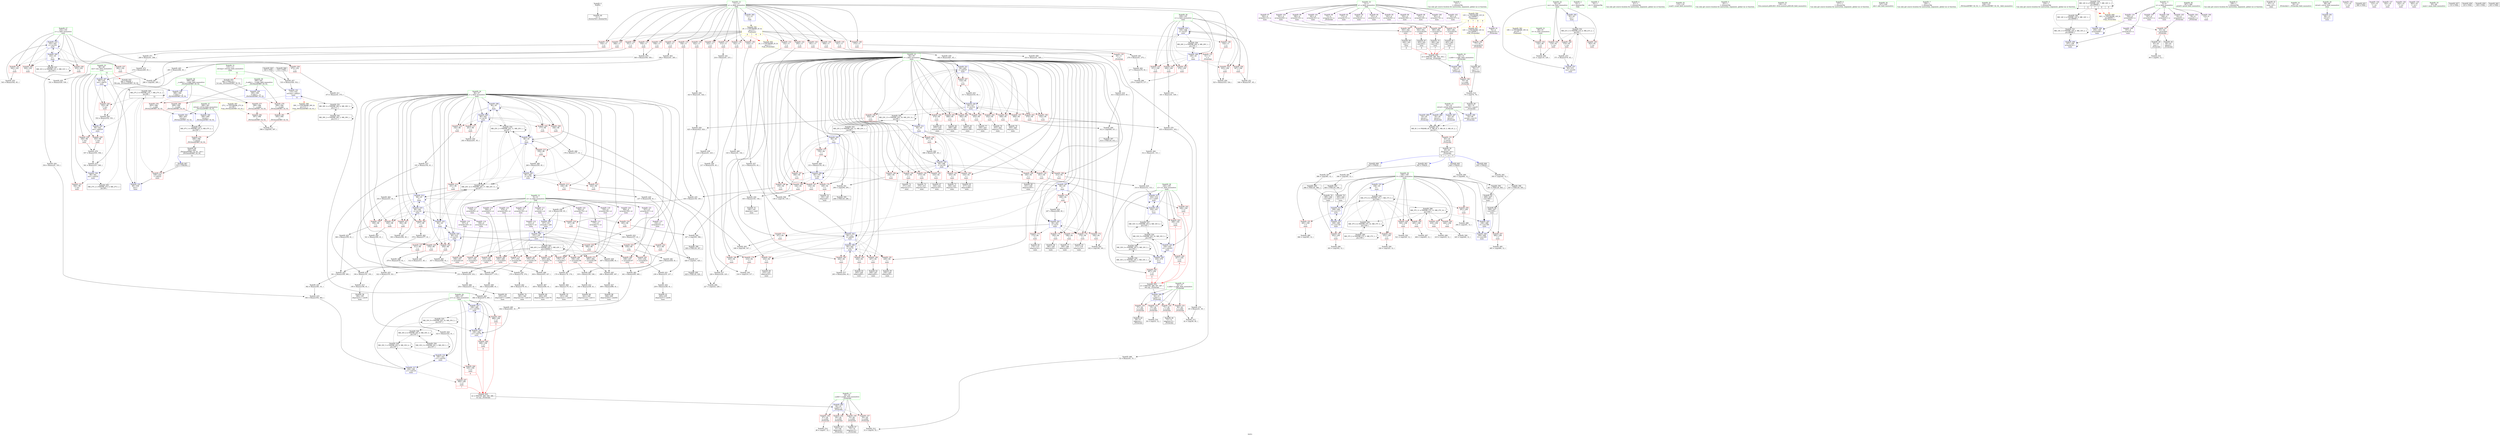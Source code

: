 digraph "SVFG" {
	label="SVFG";

	Node0x555f7a020380 [shape=record,color=grey,label="{NodeID: 0\nNullPtr}"];
	Node0x555f7a020380 -> Node0x555f7a036bf0[style=solid];
	Node0x555f7a072ed0 [shape=record,color=grey,label="{NodeID: 443\n482 = Binary(473, 481, )\n}"];
	Node0x555f7a072ed0 -> Node0x555f7a066850[style=solid];
	Node0x555f7a063fb0 [shape=record,color=red,label="{NodeID: 277\n596\<--588\n\<--__a.addr\n_ZSt3minIiERKT_S2_S2_\n}"];
	Node0x555f7a063fb0 -> Node0x555f7a0643c0[style=solid];
	Node0x555f7a057df0 [shape=record,color=red,label="{NodeID: 194\n370\<--94\n\<--i\nmain\n}"];
	Node0x555f7a057df0 -> Node0x555f7a0568d0[style=solid];
	Node0x555f7a0557d0 [shape=record,color=purple,label="{NodeID: 111\n147\<--9\narrayidx\<--st\nmain\n}"];
	Node0x555f7a0557d0 -> Node0x555f7a064d80[style=solid];
	Node0x555f7a0350f0 [shape=record,color=green,label="{NodeID: 28\n104\<--105\nx1\<--x1_field_insensitive\nmain\n}"];
	Node0x555f7a0350f0 -> Node0x555f7a062340[style=solid];
	Node0x555f7a0350f0 -> Node0x555f7a062410[style=solid];
	Node0x555f7a0350f0 -> Node0x555f7a0624e0[style=solid];
	Node0x555f7a0350f0 -> Node0x555f7a0625b0[style=solid];
	Node0x555f7a0350f0 -> Node0x555f7a065cf0[style=solid];
	Node0x555f7a0350f0 -> Node0x555f7a065f60[style=solid];
	Node0x555f7a0350f0 -> Node0x555f7a066510[style=solid];
	Node0x555f7a0350f0 -> Node0x555f7a066780[style=solid];
	Node0x555f7a09b580 [shape=record,color=black,label="{NodeID: 554\nMR_25V_2 = PHI(MR_25V_11, MR_25V_1, )\npts\{97 \}\n}"];
	Node0x555f7a09b580 -> Node0x555f7a0650c0[style=dashed];
	Node0x555f7a09b580 -> Node0x555f7a0654d0[style=dashed];
	Node0x555f7a09b580 -> Node0x555f7a098880[style=dashed];
	Node0x555f7a09b580 -> Node0x555f7a09b580[style=dashed];
	Node0x555f7a0758d0 [shape=record,color=grey,label="{NodeID: 471\n269 = Binary(41, 268, )\n}"];
	Node0x555f7a0758d0 -> Node0x555f7a075a50[style=solid];
	Node0x555f7a065670 [shape=record,color=blue,label="{NodeID: 305\n96\<--260\nj\<--inc70\nmain\n}"];
	Node0x555f7a065670 -> Node0x555f7a058c90[style=dashed];
	Node0x555f7a065670 -> Node0x555f7a058d60[style=dashed];
	Node0x555f7a065670 -> Node0x555f7a058e30[style=dashed];
	Node0x555f7a065670 -> Node0x555f7a058f00[style=dashed];
	Node0x555f7a065670 -> Node0x555f7a0654d0[style=dashed];
	Node0x555f7a065670 -> Node0x555f7a065670[style=dashed];
	Node0x555f7a065670 -> Node0x555f7a098880[style=dashed];
	Node0x555f7a065670 -> Node0x555f7a09b580[style=dashed];
	Node0x555f7a0594b0 [shape=record,color=red,label="{NodeID: 222\n421\<--96\n\<--j\nmain\n}"];
	Node0x555f7a0594b0 -> Node0x555f7a07bde0[style=solid];
	Node0x555f7a05af60 [shape=record,color=red,label="{NodeID: 139\n268\<--11\n\<--n\nmain\n}"];
	Node0x555f7a05af60 -> Node0x555f7a0758d0[style=solid];
	Node0x555f7a055c50 [shape=record,color=black,label="{NodeID: 56\n186\<--185\nidxprom24\<--\nmain\n}"];
	Node0x555f7a0c7510 [shape=record,color=black,label="{NodeID: 665\n526 = PHI()\n}"];
	Node0x555f7a0c7510 -> Node0x555f7a0743d0[style=solid];
	Node0x555f7a07a2e0 [shape=record,color=grey,label="{NodeID: 499\n412 = cmp(408, 411, )\n}"];
	Node0x555f7a07a2e0 -> Node0x555f7a06d950[style=solid];
	Node0x555f7a070650 [shape=record,color=grey,label="{NodeID: 416\n411 = Binary(410, 45, )\n}"];
	Node0x555f7a070650 -> Node0x555f7a07a2e0[style=solid];
	Node0x555f7a066d30 [shape=record,color=blue,label="{NodeID: 333\n102\<--543\ny\<--inc224\nmain\n}"];
	Node0x555f7a066d30 -> Node0x555f7a061f30[style=dashed];
	Node0x555f7a066d30 -> Node0x555f7a062000[style=dashed];
	Node0x555f7a066d30 -> Node0x555f7a0620d0[style=dashed];
	Node0x555f7a066d30 -> Node0x555f7a0621a0[style=dashed];
	Node0x555f7a066d30 -> Node0x555f7a062270[style=dashed];
	Node0x555f7a066d30 -> Node0x555f7a0659b0[style=dashed];
	Node0x555f7a066d30 -> Node0x555f7a066d30[style=dashed];
	Node0x555f7a066d30 -> Node0x555f7a090280[style=dashed];
	Node0x555f7a0629c0 [shape=record,color=red,label="{NodeID: 250\n291\<--108\n\<--f\nmain\n}"];
	Node0x555f7a0629c0 -> Node0x555f7a060b40[style=solid];
	Node0x555f7a05c620 [shape=record,color=red,label="{NodeID: 167\n134\<--94\n\<--i\nmain\n}"];
	Node0x555f7a05c620 -> Node0x555f7a07b060[style=solid];
	Node0x555f7a057290 [shape=record,color=black,label="{NodeID: 84\n490\<--489\nidxprom196\<--\nmain\n}"];
	Node0x555f7a042f90 [shape=record,color=green,label="{NodeID: 1\n12\<--1\n\<--dummyObj\nCan only get source location for instruction, argument, global var or function.}"];
	Node0x555f7a073050 [shape=record,color=grey,label="{NodeID: 444\n312 = Binary(41, 311, )\n}"];
	Node0x555f7a073050 -> Node0x555f7a070950[style=solid];
	Node0x555f7a064080 [shape=record,color=red,label="{NodeID: 278\n603\<--588\n\<--__a.addr\n_ZSt3minIiERKT_S2_S2_\n}"];
	Node0x555f7a064080 -> Node0x555f7a0673b0[style=solid];
	Node0x555f7a057ec0 [shape=record,color=red,label="{NodeID: 195\n373\<--94\n\<--i\nmain\n}"];
	Node0x555f7a057ec0 -> Node0x555f7a0569a0[style=solid];
	Node0x555f7a0558a0 [shape=record,color=purple,label="{NodeID: 112\n151\<--9\narrayidx7\<--st\nmain\n}"];
	Node0x555f7a0558a0 -> Node0x555f7a064e50[style=solid];
	Node0x555f7a0351c0 [shape=record,color=green,label="{NodeID: 29\n106\<--107\ny1\<--y1_field_insensitive\nmain\n}"];
	Node0x555f7a0351c0 -> Node0x555f7a062680[style=solid];
	Node0x555f7a0351c0 -> Node0x555f7a062750[style=solid];
	Node0x555f7a0351c0 -> Node0x555f7a062820[style=solid];
	Node0x555f7a0351c0 -> Node0x555f7a0628f0[style=solid];
	Node0x555f7a0351c0 -> Node0x555f7a065dc0[style=solid];
	Node0x555f7a0351c0 -> Node0x555f7a066030[style=solid];
	Node0x555f7a0351c0 -> Node0x555f7a0665e0[style=solid];
	Node0x555f7a0351c0 -> Node0x555f7a066850[style=solid];
	Node0x555f7a09ba80 [shape=record,color=black,label="{NodeID: 555\nMR_27V_2 = PHI(MR_27V_9, MR_27V_1, )\npts\{99 \}\n}"];
	Node0x555f7a09ba80 -> Node0x555f7a065810[style=dashed];
	Node0x555f7a075a50 [shape=record,color=grey,label="{NodeID: 472\n270 = Binary(269, 45, )\n}"];
	Node0x555f7a075a50 -> Node0x555f7a065810[style=solid];
	Node0x555f7a065740 [shape=record,color=blue,label="{NodeID: 306\n94\<--265\ni\<--inc73\nmain\n}"];
	Node0x555f7a065740 -> Node0x555f7a05cfe0[style=dashed];
	Node0x555f7a065740 -> Node0x555f7a05d0b0[style=dashed];
	Node0x555f7a065740 -> Node0x555f7a05d180[style=dashed];
	Node0x555f7a065740 -> Node0x555f7a05d250[style=dashed];
	Node0x555f7a065740 -> Node0x555f7a05d320[style=dashed];
	Node0x555f7a065740 -> Node0x555f7a05d3f0[style=dashed];
	Node0x555f7a065740 -> Node0x555f7a05d4c0[style=dashed];
	Node0x555f7a065740 -> Node0x555f7a065740[style=dashed];
	Node0x555f7a065740 -> Node0x555f7a098380[style=dashed];
	Node0x555f7a065740 -> Node0x555f7a09b080[style=dashed];
	Node0x555f7a059580 [shape=record,color=red,label="{NodeID: 223\n439\<--96\n\<--j\nmain\n}"];
	Node0x555f7a059580 -> Node0x555f7a0600c0[style=solid];
	Node0x555f7a05b030 [shape=record,color=red,label="{NodeID: 140\n275\<--11\n\<--n\nmain\n}"];
	Node0x555f7a05b030 -> Node0x555f7a06efd0[style=solid];
	Node0x555f7a055ce0 [shape=record,color=black,label="{NodeID: 57\n189\<--188\nidxprom26\<--\nmain\n}"];
	Node0x555f7a0c75e0 [shape=record,color=black,label="{NodeID: 666\n532 = PHI()\n}"];
	Node0x555f7a0c75e0 -> Node0x555f7a0743d0[style=solid];
	Node0x555f7a0a5090 [shape=record,color=yellow,style=double,label="{NodeID: 583\n19V_1 = ENCHI(MR_19V_0)\npts\{91 \}\nFun[main]}"];
	Node0x555f7a0a5090 -> Node0x555f7a05c2e0[style=dashed];
	Node0x555f7a07a460 [shape=record,color=grey,label="{NodeID: 500\n326 = cmp(325, 12, )\n}"];
	Node0x555f7a0707d0 [shape=record,color=grey,label="{NodeID: 417\n226 = Binary(224, 225, )\n}"];
	Node0x555f7a0707d0 -> Node0x555f7a061440[style=solid];
	Node0x555f7a066e00 [shape=record,color=blue,label="{NodeID: 334\n100\<--548\nx\<--inc227\nmain\n}"];
	Node0x555f7a066e00 -> Node0x555f7a061b20[style=dashed];
	Node0x555f7a066e00 -> Node0x555f7a061bf0[style=dashed];
	Node0x555f7a066e00 -> Node0x555f7a061cc0[style=dashed];
	Node0x555f7a066e00 -> Node0x555f7a061d90[style=dashed];
	Node0x555f7a066e00 -> Node0x555f7a061e60[style=dashed];
	Node0x555f7a066e00 -> Node0x555f7a066e00[style=dashed];
	Node0x555f7a066e00 -> Node0x555f7a08fd80[style=dashed];
	Node0x555f7a062a90 [shape=record,color=red,label="{NodeID: 251\n302\<--108\n\<--f\nmain\n}"];
	Node0x555f7a062a90 -> Node0x555f7a061740[style=solid];
	Node0x555f7a05c6f0 [shape=record,color=red,label="{NodeID: 168\n139\<--94\n\<--i\nmain\n}"];
	Node0x555f7a05c6f0 -> Node0x555f7a0722d0[style=solid];
	Node0x555f7a057360 [shape=record,color=black,label="{NodeID: 85\n493\<--492\nidxprom198\<--\nmain\n}"];
	Node0x555f7a04cef0 [shape=record,color=green,label="{NodeID: 2\n14\<--1\n.str\<--dummyObj\nGlob }"];
	Node0x555f7a0731d0 [shape=record,color=grey,label="{NodeID: 445\n498 = Binary(495, 497, )\n}"];
	Node0x555f7a0731d0 -> Node0x555f7a0716d0[style=solid];
	Node0x555f7a064150 [shape=record,color=red,label="{NodeID: 279\n594\<--590\n\<--__b.addr\n_ZSt3minIiERKT_S2_S2_\n}"];
	Node0x555f7a064150 -> Node0x555f7a0642f0[style=solid];
	Node0x555f7a057f90 [shape=record,color=red,label="{NodeID: 196\n397\<--94\n\<--i\nmain\n}"];
	Node0x555f7a057f90 -> Node0x555f7a072d50[style=solid];
	Node0x555f7a055970 [shape=record,color=purple,label="{NodeID: 113\n175\<--9\narrayidx17\<--st\nmain\n}"];
	Node0x555f7a055970 -> Node0x555f7a063110[style=solid];
	Node0x555f7a035290 [shape=record,color=green,label="{NodeID: 30\n108\<--109\nf\<--f_field_insensitive\nmain\n}"];
	Node0x555f7a035290 -> Node0x555f7a0629c0[style=solid];
	Node0x555f7a035290 -> Node0x555f7a062a90[style=solid];
	Node0x555f7a035290 -> Node0x555f7a062b60[style=solid];
	Node0x555f7a035290 -> Node0x555f7a062c30[style=solid];
	Node0x555f7a035290 -> Node0x555f7a062d00[style=solid];
	Node0x555f7a035290 -> Node0x555f7a062dd0[style=solid];
	Node0x555f7a035290 -> Node0x555f7a062ea0[style=solid];
	Node0x555f7a035290 -> Node0x555f7a062f70[style=solid];
	Node0x555f7a035290 -> Node0x555f7a063040[style=solid];
	Node0x555f7a035290 -> Node0x555f7a065a80[style=solid];
	Node0x555f7a035290 -> Node0x555f7a065e90[style=solid];
	Node0x555f7a035290 -> Node0x555f7a066100[style=solid];
	Node0x555f7a035290 -> Node0x555f7a0666b0[style=solid];
	Node0x555f7a035290 -> Node0x555f7a066920[style=solid];
	Node0x555f7a08fd80 [shape=record,color=black,label="{NodeID: 556\nMR_29V_2 = PHI(MR_29V_4, MR_29V_1, )\npts\{101 \}\n}"];
	Node0x555f7a08fd80 -> Node0x555f7a0658e0[style=dashed];
	Node0x555f7a075bd0 [shape=record,color=grey,label="{NodeID: 473\n571 = Binary(570, 45, )\n}"];
	Node0x555f7a075bd0 -> Node0x555f7a067070[style=solid];
	Node0x555f7a065810 [shape=record,color=blue,label="{NodeID: 307\n98\<--270\nans\<--add76\nmain\n}"];
	Node0x555f7a065810 -> Node0x555f7a059990[style=dashed];
	Node0x555f7a065810 -> Node0x555f7a066ed0[style=dashed];
	Node0x555f7a065810 -> Node0x555f7a098d80[style=dashed];
	Node0x555f7a059650 [shape=record,color=red,label="{NodeID: 224\n456\<--96\n\<--j\nmain\n}"];
	Node0x555f7a059650 -> Node0x555f7a074fd0[style=solid];
	Node0x555f7a05b100 [shape=record,color=red,label="{NodeID: 141\n283\<--11\n\<--n\nmain\n}"];
	Node0x555f7a05b100 -> Node0x555f7a06f2d0[style=solid];
	Node0x555f7a055d70 [shape=record,color=black,label="{NodeID: 58\n196\<--195\nidxprom31\<--sub30\nmain\n}"];
	Node0x555f7a0c76b0 [shape=record,color=black,label="{NodeID: 667\n535 = PHI(583, )\n}"];
	Node0x555f7a0c76b0 -> Node0x555f7a063e10[style=solid];
	Node0x555f7a07a5e0 [shape=record,color=grey,label="{NodeID: 501\n296 = cmp(294, 295, )\n}"];
	Node0x555f7a07a5e0 -> Node0x555f7a05f4a0[style=solid];
	Node0x555f7a070950 [shape=record,color=grey,label="{NodeID: 418\n314 = Binary(312, 313, )\n}"];
	Node0x555f7a070950 -> Node0x555f7a065cf0[style=solid];
	Node0x555f7a066ed0 [shape=record,color=blue,label="{NodeID: 335\n98\<--553\nans\<--add229\nmain\n}"];
	Node0x555f7a066ed0 -> Node0x555f7a059a60[style=dashed];
	Node0x555f7a066ed0 -> Node0x555f7a059b30[style=dashed];
	Node0x555f7a066ed0 -> Node0x555f7a066fa0[style=dashed];
	Node0x555f7a062b60 [shape=record,color=red,label="{NodeID: 252\n325\<--108\n\<--f\nmain\n}"];
	Node0x555f7a062b60 -> Node0x555f7a07a460[style=solid];
	Node0x555f7a05c7c0 [shape=record,color=red,label="{NodeID: 169\n144\<--94\n\<--i\nmain\n}"];
	Node0x555f7a05c7c0 -> Node0x555f7a071b50[style=solid];
	Node0x555f7a057430 [shape=record,color=black,label="{NodeID: 86\n500\<--499\nidxprom203\<--sub202\nmain\n}"];
	Node0x555f7a038100 [shape=record,color=green,label="{NodeID: 3\n16\<--1\n.str.1\<--dummyObj\nGlob }"];
	Node0x555f7a073350 [shape=record,color=grey,label="{NodeID: 446\n480 = Binary(477, 479, )\n}"];
	Node0x555f7a073350 -> Node0x555f7a0737d0[style=solid];
	Node0x555f7a064220 [shape=record,color=red,label="{NodeID: 280\n600\<--590\n\<--__b.addr\n_ZSt3minIiERKT_S2_S2_\n}"];
	Node0x555f7a064220 -> Node0x555f7a0672e0[style=solid];
	Node0x555f7a058060 [shape=record,color=red,label="{NodeID: 197\n408\<--94\n\<--i\nmain\n}"];
	Node0x555f7a058060 -> Node0x555f7a07a2e0[style=solid];
	Node0x555f7a055a40 [shape=record,color=purple,label="{NodeID: 114\n190\<--9\narrayidx27\<--st\nmain\n}"];
	Node0x555f7a055a40 -> Node0x555f7a0631e0[style=solid];
	Node0x555f7a035360 [shape=record,color=green,label="{NodeID: 31\n110\<--111\nref.tmp\<--ref.tmp_field_insensitive\nmain\n|{|<s1>12}}"];
	Node0x555f7a035360 -> Node0x555f7a066b90[style=solid];
	Node0x555f7a035360:s1 -> Node0x555f7a0c5d20[style=solid,color=red];
	Node0x555f7a090280 [shape=record,color=black,label="{NodeID: 557\nMR_31V_2 = PHI(MR_31V_3, MR_31V_1, )\npts\{103 \}\n}"];
	Node0x555f7a090280 -> Node0x555f7a0659b0[style=dashed];
	Node0x555f7a090280 -> Node0x555f7a090280[style=dashed];
	Node0x555f7a075d50 [shape=record,color=grey,label="{NodeID: 474\n431 = Binary(41, 430, )\n}"];
	Node0x555f7a075d50 -> Node0x555f7a076050[style=solid];
	Node0x555f7a0658e0 [shape=record,color=blue,label="{NodeID: 308\n100\<--45\nx\<--\nmain\n}"];
	Node0x555f7a0658e0 -> Node0x555f7a061b20[style=dashed];
	Node0x555f7a0658e0 -> Node0x555f7a061bf0[style=dashed];
	Node0x555f7a0658e0 -> Node0x555f7a061cc0[style=dashed];
	Node0x555f7a0658e0 -> Node0x555f7a061d90[style=dashed];
	Node0x555f7a0658e0 -> Node0x555f7a061e60[style=dashed];
	Node0x555f7a0658e0 -> Node0x555f7a066e00[style=dashed];
	Node0x555f7a0658e0 -> Node0x555f7a08fd80[style=dashed];
	Node0x555f7a059720 [shape=record,color=red,label="{NodeID: 225\n478\<--96\n\<--j\nmain\n}"];
	Node0x555f7a059720 -> Node0x555f7a073650[style=solid];
	Node0x555f7a05b1d0 [shape=record,color=red,label="{NodeID: 142\n295\<--11\n\<--n\nmain\n}"];
	Node0x555f7a05b1d0 -> Node0x555f7a07a5e0[style=solid];
	Node0x555f7a055e40 [shape=record,color=black,label="{NodeID: 59\n230\<--229\nidxprom50\<--\nmain\n}"];
	Node0x555f7a07a760 [shape=record,color=grey,label="{NodeID: 502\n521 = cmp(520, 12, )\n}"];
	Node0x555f7a070ad0 [shape=record,color=grey,label="{NodeID: 419\n363 = Binary(354, 362, )\n}"];
	Node0x555f7a070ad0 -> Node0x555f7a066030[style=solid];
	Node0x555f7a066fa0 [shape=record,color=blue,label="{NodeID: 336\n98\<--561\nans\<--sub232\nmain\n}"];
	Node0x555f7a066fa0 -> Node0x555f7a061a90[style=dashed];
	Node0x555f7a066fa0 -> Node0x555f7a09ba80[style=dashed];
	Node0x555f7a062c30 [shape=record,color=red,label="{NodeID: 253\n365\<--108\n\<--f\nmain\n}"];
	Node0x555f7a062c30 -> Node0x555f7a060cc0[style=solid];
	Node0x555f7a05c890 [shape=record,color=red,label="{NodeID: 170\n149\<--94\n\<--i\nmain\n}"];
	Node0x555f7a05c890 -> Node0x555f7a0375e0[style=solid];
	Node0x555f7a057500 [shape=record,color=black,label="{NodeID: 87\n503\<--502\nconv205\<--\nmain\n|{<s0>9}}"];
	Node0x555f7a057500:s0 -> Node0x555f7a0c63d0[style=solid,color=red];
	Node0x555f7a01f690 [shape=record,color=green,label="{NodeID: 4\n41\<--1\n\<--dummyObj\nCan only get source location for instruction, argument, global var or function.}"];
	Node0x555f7a0734d0 [shape=record,color=grey,label="{NodeID: 447\n393 = Binary(392, 45, )\n}"];
	Node0x555f7a0734d0 -> Node0x555f7a0661d0[style=solid];
	Node0x555f7a0642f0 [shape=record,color=red,label="{NodeID: 281\n595\<--594\n\<--\n_ZSt3minIiERKT_S2_S2_\n}"];
	Node0x555f7a0642f0 -> Node0x555f7a07b4e0[style=solid];
	Node0x555f7a058130 [shape=record,color=red,label="{NodeID: 198\n424\<--94\n\<--i\nmain\n}"];
	Node0x555f7a058130 -> Node0x555f7a074550[style=solid];
	Node0x555f7a055b10 [shape=record,color=purple,label="{NodeID: 115\n234\<--9\narrayidx53\<--st\nmain\n}"];
	Node0x555f7a055b10 -> Node0x555f7a0632b0[style=solid];
	Node0x555f7a035430 [shape=record,color=green,label="{NodeID: 32\n115\<--116\nscanf\<--scanf_field_insensitive\n}"];
	Node0x555f7a090370 [shape=record,color=black,label="{NodeID: 558\nMR_33V_2 = PHI(MR_33V_3, MR_33V_1, )\npts\{105 \}\n}"];
	Node0x555f7a090370 -> Node0x555f7a099780[style=dashed];
	Node0x555f7a090370 -> Node0x555f7a090370[style=dashed];
	Node0x555f7a075ed0 [shape=record,color=grey,label="{NodeID: 475\n561 = Binary(557, 560, )\n}"];
	Node0x555f7a075ed0 -> Node0x555f7a066fa0[style=solid];
	Node0x555f7a0659b0 [shape=record,color=blue,label="{NodeID: 309\n102\<--45\ny\<--\nmain\n}"];
	Node0x555f7a0659b0 -> Node0x555f7a061f30[style=dashed];
	Node0x555f7a0659b0 -> Node0x555f7a062000[style=dashed];
	Node0x555f7a0659b0 -> Node0x555f7a0620d0[style=dashed];
	Node0x555f7a0659b0 -> Node0x555f7a0621a0[style=dashed];
	Node0x555f7a0659b0 -> Node0x555f7a062270[style=dashed];
	Node0x555f7a0659b0 -> Node0x555f7a0659b0[style=dashed];
	Node0x555f7a0659b0 -> Node0x555f7a066d30[style=dashed];
	Node0x555f7a0659b0 -> Node0x555f7a090280[style=dashed];
	Node0x555f7a0597f0 [shape=record,color=red,label="{NodeID: 226\n496\<--96\n\<--j\nmain\n}"];
	Node0x555f7a0597f0 -> Node0x555f7a071850[style=solid];
	Node0x555f7a05b2a0 [shape=record,color=red,label="{NodeID: 143\n401\<--11\n\<--n\nmain\n}"];
	Node0x555f7a05b2a0 -> Node0x555f7a0728d0[style=solid];
	Node0x555f7a055f10 [shape=record,color=black,label="{NodeID: 60\n233\<--232\nidxprom52\<--\nmain\n}"];
	Node0x555f7a07a8e0 [shape=record,color=grey,label="{NodeID: 503\n162 = cmp(160, 161, )\n}"];
	Node0x555f7a070c50 [shape=record,color=grey,label="{NodeID: 420\n321 = Binary(320, 41, )\n}"];
	Node0x555f7a070c50 -> Node0x555f7a0713d0[style=solid];
	Node0x555f7a067070 [shape=record,color=blue,label="{NodeID: 337\n92\<--571\ncas\<--inc235\nmain\n}"];
	Node0x555f7a067070 -> Node0x555f7a09ab80[style=dashed];
	Node0x555f7a062d00 [shape=record,color=red,label="{NodeID: 254\n405\<--108\n\<--f\nmain\n}"];
	Node0x555f7a062d00 -> Node0x555f7a0618c0[style=solid];
	Node0x555f7a05c960 [shape=record,color=red,label="{NodeID: 171\n154\<--94\n\<--i\nmain\n}"];
	Node0x555f7a05c960 -> Node0x555f7a0755d0[style=solid];
	Node0x555f7a0575d0 [shape=record,color=black,label="{NodeID: 88\n508\<--507\nconv209\<--\nmain\n}"];
	Node0x555f7a0575d0 -> Node0x555f7a066920[style=solid];
	Node0x555f7a020410 [shape=record,color=green,label="{NodeID: 5\n45\<--1\n\<--dummyObj\nCan only get source location for instruction, argument, global var or function.}"];
	Node0x555f7a094280 [shape=record,color=black,label="{NodeID: 531\nMR_4V_3 = PHI(MR_4V_6, MR_4V_4, MR_4V_5, MR_4V_2, )\npts\{25 \}\n}"];
	Node0x555f7a094280 -> Node0x555f7a05b920[style=dashed];
	Node0x555f7a073650 [shape=record,color=grey,label="{NodeID: 448\n479 = Binary(478, 41, )\n}"];
	Node0x555f7a073650 -> Node0x555f7a073350[style=solid];
	Node0x555f7a0643c0 [shape=record,color=red,label="{NodeID: 282\n597\<--596\n\<--\n_ZSt3minIiERKT_S2_S2_\n}"];
	Node0x555f7a0643c0 -> Node0x555f7a07b4e0[style=solid];
	Node0x555f7a058200 [shape=record,color=red,label="{NodeID: 199\n432\<--94\n\<--i\nmain\n}"];
	Node0x555f7a058200 -> Node0x555f7a076050[style=solid];
	Node0x555f7a059cb0 [shape=record,color=purple,label="{NodeID: 116\n249\<--9\narrayidx63\<--st\nmain\n}"];
	Node0x555f7a059cb0 -> Node0x555f7a063380[style=solid];
	Node0x555f7a0365f0 [shape=record,color=green,label="{NodeID: 33\n130\<--131\nllvm.memset.p0i8.i64\<--llvm.memset.p0i8.i64_field_insensitive\n}"];
	Node0x555f7a090460 [shape=record,color=black,label="{NodeID: 559\nMR_35V_2 = PHI(MR_35V_3, MR_35V_1, )\npts\{107 \}\n}"];
	Node0x555f7a090460 -> Node0x555f7a099c80[style=dashed];
	Node0x555f7a090460 -> Node0x555f7a090460[style=dashed];
	Node0x555f7a076050 [shape=record,color=grey,label="{NodeID: 476\n433 = Binary(431, 432, )\n}"];
	Node0x555f7a076050 -> Node0x555f7a066510[style=solid];
	Node0x555f7a05e960 [shape=record,color=black,label="{NodeID: 393\n348 = PHI(129, 346, )\n}"];
	Node0x555f7a05e960 -> Node0x555f7a056730[style=solid];
	Node0x555f7a065a80 [shape=record,color=blue,label="{NodeID: 310\n108\<--45\nf\<--\nmain\n}"];
	Node0x555f7a065a80 -> Node0x555f7a096a80[style=dashed];
	Node0x555f7a0598c0 [shape=record,color=red,label="{NodeID: 227\n511\<--96\n\<--j\nmain\n}"];
	Node0x555f7a0598c0 -> Node0x555f7a0749d0[style=solid];
	Node0x555f7a05b370 [shape=record,color=red,label="{NodeID: 144\n409\<--11\n\<--n\nmain\n}"];
	Node0x555f7a05b370 -> Node0x555f7a06fa50[style=solid];
	Node0x555f7a055fe0 [shape=record,color=black,label="{NodeID: 61\n240\<--239\nidxprom57\<--sub56\nmain\n}"];
	Node0x555f7a07aa60 [shape=record,color=grey,label="{NodeID: 504\n307 = cmp(305, 306, )\n}"];
	Node0x555f7a07aa60 -> Node0x555f7a06e490[style=solid];
	Node0x555f7a070dd0 [shape=record,color=grey,label="{NodeID: 421\n362 = Binary(361, 41, )\n}"];
	Node0x555f7a070dd0 -> Node0x555f7a070ad0[style=solid];
	Node0x555f7a067140 [shape=record,color=blue,label="{NodeID: 338\n588\<--584\n__a.addr\<--__a\n_ZSt3minIiERKT_S2_S2_\n}"];
	Node0x555f7a067140 -> Node0x555f7a063fb0[style=dashed];
	Node0x555f7a067140 -> Node0x555f7a064080[style=dashed];
	Node0x555f7a062dd0 [shape=record,color=red,label="{NodeID: 255\n418\<--108\n\<--f\nmain\n}"];
	Node0x555f7a062dd0 -> Node0x555f7a07a1a0[style=solid];
	Node0x555f7a05ca30 [shape=record,color=red,label="{NodeID: 172\n160\<--94\n\<--i\nmain\n}"];
	Node0x555f7a05ca30 -> Node0x555f7a07a8e0[style=solid];
	Node0x555f7a0576a0 [shape=record,color=black,label="{NodeID: 89\n583\<--606\n_ZSt3minIiERKT_S2_S2__ret\<--\n_ZSt3minIiERKT_S2_S2_\n|{<s0>12}}"];
	Node0x555f7a0576a0:s0 -> Node0x555f7a0c76b0[style=solid,color=blue];
	Node0x555f7a0204a0 [shape=record,color=green,label="{NodeID: 6\n127\<--1\n\<--dummyObj\nCan only get source location for instruction, argument, global var or function.}"];
	Node0x555f7a0737d0 [shape=record,color=grey,label="{NodeID: 449\n481 = Binary(480, 41, )\n}"];
	Node0x555f7a0737d0 -> Node0x555f7a072ed0[style=solid];
	Node0x555f7a064490 [shape=record,color=blue,label="{NodeID: 283\n11\<--12\nn\<--\nGlob }"];
	Node0x555f7a064490 -> Node0x555f7a0a4490[style=dashed];
	Node0x555f7a0582d0 [shape=record,color=red,label="{NodeID: 200\n435\<--94\n\<--i\nmain\n}"];
	Node0x555f7a0582d0 -> Node0x555f7a056ce0[style=solid];
	Node0x555f7a059d80 [shape=record,color=purple,label="{NodeID: 117\n318\<--9\narrayidx99\<--st\nmain\n}"];
	Node0x555f7a059d80 -> Node0x555f7a063450[style=solid];
	Node0x555f7a036680 [shape=record,color=green,label="{NodeID: 34\n527\<--528\nabs\<--abs_field_insensitive\n}"];
	Node0x555f7a09dbc0 [shape=record,color=black,label="{NodeID: 560\nMR_37V_2 = PHI(MR_37V_3, MR_37V_1, )\npts\{109 \}\n}"];
	Node0x555f7a09dbc0 -> Node0x555f7a09a180[style=dashed];
	Node0x555f7a09dbc0 -> Node0x555f7a09dbc0[style=dashed];
	Node0x555f7a05fac0 [shape=record,color=grey,label="{NodeID: 477\n265 = Binary(264, 45, )\n}"];
	Node0x555f7a05fac0 -> Node0x555f7a065740[style=solid];
	Node0x555f7a05ef00 [shape=record,color=black,label="{NodeID: 394\n467 = PHI(129, 465, )\n}"];
	Node0x555f7a05ef00 -> Node0x555f7a0570f0[style=solid];
	Node0x555f7a065b50 [shape=record,color=blue,label="{NodeID: 311\n94\<--45\ni\<--\nmain\n}"];
	Node0x555f7a065b50 -> Node0x555f7a05d590[style=dashed];
	Node0x555f7a065b50 -> Node0x555f7a05d660[style=dashed];
	Node0x555f7a065b50 -> Node0x555f7a05d730[style=dashed];
	Node0x555f7a065b50 -> Node0x555f7a05d800[style=dashed];
	Node0x555f7a065b50 -> Node0x555f7a05d8d0[style=dashed];
	Node0x555f7a065b50 -> Node0x555f7a05d9a0[style=dashed];
	Node0x555f7a065b50 -> Node0x555f7a057c50[style=dashed];
	Node0x555f7a065b50 -> Node0x555f7a057d20[style=dashed];
	Node0x555f7a065b50 -> Node0x555f7a057df0[style=dashed];
	Node0x555f7a065b50 -> Node0x555f7a057ec0[style=dashed];
	Node0x555f7a065b50 -> Node0x555f7a057f90[style=dashed];
	Node0x555f7a065b50 -> Node0x555f7a0662a0[style=dashed];
	Node0x555f7a065b50 -> Node0x555f7a066370[style=dashed];
	Node0x555f7a059990 [shape=record,color=red,label="{NodeID: 228\n552\<--98\n\<--ans\nmain\n}"];
	Node0x555f7a059990 -> Node0x555f7a0603c0[style=solid];
	Node0x555f7a05b440 [shape=record,color=red,label="{NodeID: 145\n422\<--11\n\<--n\nmain\n}"];
	Node0x555f7a05b440 -> Node0x555f7a074250[style=solid];
	Node0x555f7a0560b0 [shape=record,color=black,label="{NodeID: 62\n245\<--244\nidxprom60\<--\nmain\n}"];
	Node0x555f7a07abe0 [shape=record,color=grey,label="{NodeID: 505\n218 = cmp(214, 217, )\n}"];
	Node0x555f7a070f50 [shape=record,color=grey,label="{NodeID: 422\n361 = Binary(358, 360, )\n}"];
	Node0x555f7a070f50 -> Node0x555f7a070dd0[style=solid];
	Node0x555f7a067210 [shape=record,color=blue,label="{NodeID: 339\n590\<--585\n__b.addr\<--__b\n_ZSt3minIiERKT_S2_S2_\n}"];
	Node0x555f7a067210 -> Node0x555f7a064150[style=dashed];
	Node0x555f7a067210 -> Node0x555f7a064220[style=dashed];
	Node0x555f7a062ea0 [shape=record,color=red,label="{NodeID: 256\n444\<--108\n\<--f\nmain\n}"];
	Node0x555f7a062ea0 -> Node0x555f7a07b1e0[style=solid];
	Node0x555f7a05cb00 [shape=record,color=red,label="{NodeID: 173\n167\<--94\n\<--i\nmain\n}"];
	Node0x555f7a05cb00 -> Node0x555f7a0612c0[style=solid];
	Node0x555f7a057770 [shape=record,color=purple,label="{NodeID: 90\n73\<--4\narrayidx14\<--a\n_Z5checkiii\n}"];
	Node0x555f7a037ea0 [shape=record,color=green,label="{NodeID: 7\n128\<--1\n\<--dummyObj\nCan only get source location for instruction, argument, global var or function.}"];
	Node0x555f7a073950 [shape=record,color=grey,label="{NodeID: 450\n379 = Binary(376, 378, )\n}"];
	Node0x555f7a073950 -> Node0x555f7a073c50[style=solid];
	Node0x555f7a064560 [shape=record,color=blue,label="{NodeID: 284\n26\<--21\nx.addr\<--x\n_Z5checkiii\n}"];
	Node0x555f7a064560 -> Node0x555f7a05b9f0[style=dashed];
	Node0x555f7a064560 -> Node0x555f7a05bac0[style=dashed];
	Node0x555f7a064560 -> Node0x555f7a05bb90[style=dashed];
	Node0x555f7a064560 -> Node0x555f7a05bc60[style=dashed];
	Node0x555f7a0583a0 [shape=record,color=red,label="{NodeID: 201\n449\<--94\n\<--i\nmain\n}"];
	Node0x555f7a0583a0 -> Node0x555f7a056db0[style=solid];
	Node0x555f7a059e50 [shape=record,color=purple,label="{NodeID: 118\n335\<--9\narrayidx108\<--st\nmain\n}"];
	Node0x555f7a059e50 -> Node0x555f7a063520[style=solid];
	Node0x555f7a036780 [shape=record,color=green,label="{NodeID: 35\n536\<--537\n_ZSt3minIiERKT_S2_S2_\<--_ZSt3minIiERKT_S2_S2__field_insensitive\n}"];
	Node0x555f7a09e090 [shape=record,color=black,label="{NodeID: 561\nMR_39V_2 = PHI(MR_39V_3, MR_39V_1, )\npts\{111 \}\n}"];
	Node0x555f7a09e090 -> Node0x555f7a09a680[style=dashed];
	Node0x555f7a09e090 -> Node0x555f7a09e090[style=dashed];
	Node0x555f7a05fc40 [shape=record,color=grey,label="{NodeID: 478\n557 = Binary(555, 556, )\n}"];
	Node0x555f7a05fc40 -> Node0x555f7a075ed0[style=solid];
	Node0x555f7a05f4a0 [shape=record,color=black,label="{NodeID: 395\n298 = PHI(129, 296, )\n}"];
	Node0x555f7a065c20 [shape=record,color=blue,label="{NodeID: 312\n96\<--45\nj\<--\nmain\n}"];
	Node0x555f7a065c20 -> Node0x555f7a058fd0[style=dashed];
	Node0x555f7a065c20 -> Node0x555f7a0590a0[style=dashed];
	Node0x555f7a065c20 -> Node0x555f7a059170[style=dashed];
	Node0x555f7a065c20 -> Node0x555f7a059240[style=dashed];
	Node0x555f7a065c20 -> Node0x555f7a059310[style=dashed];
	Node0x555f7a065c20 -> Node0x555f7a0593e0[style=dashed];
	Node0x555f7a065c20 -> Node0x555f7a065c20[style=dashed];
	Node0x555f7a065c20 -> Node0x555f7a0661d0[style=dashed];
	Node0x555f7a065c20 -> Node0x555f7a066440[style=dashed];
	Node0x555f7a065c20 -> Node0x555f7a098880[style=dashed];
	Node0x555f7a059a60 [shape=record,color=red,label="{NodeID: 229\n555\<--98\n\<--ans\nmain\n}"];
	Node0x555f7a059a60 -> Node0x555f7a05fc40[style=solid];
	Node0x555f7a05b510 [shape=record,color=red,label="{NodeID: 146\n524\<--11\n\<--n\nmain\n}"];
	Node0x555f7a05b510 -> Node0x555f7a0746d0[style=solid];
	Node0x555f7a056180 [shape=record,color=black,label="{NodeID: 63\n248\<--247\nidxprom62\<--\nmain\n}"];
	Node0x555f7a07ad60 [shape=record,color=grey,label="{NodeID: 506\n121 = cmp(119, 120, )\n}"];
	Node0x555f7a0710d0 [shape=record,color=grey,label="{NodeID: 423\n360 = Binary(359, 41, )\n}"];
	Node0x555f7a0710d0 -> Node0x555f7a070f50[style=solid];
	Node0x555f7a0672e0 [shape=record,color=blue,label="{NodeID: 340\n586\<--600\nretval\<--\n_ZSt3minIiERKT_S2_S2_\n}"];
	Node0x555f7a0672e0 -> Node0x555f7a090590[style=dashed];
	Node0x555f7a062f70 [shape=record,color=red,label="{NodeID: 257\n484\<--108\n\<--f\nmain\n}"];
	Node0x555f7a062f70 -> Node0x555f7a0615c0[style=solid];
	Node0x555f7a05cbd0 [shape=record,color=red,label="{NodeID: 174\n170\<--94\n\<--i\nmain\n}"];
	Node0x555f7a05cbd0 -> Node0x555f7a0376b0[style=solid];
	Node0x555f7a057840 [shape=record,color=purple,label="{NodeID: 91\n76\<--4\narrayidx16\<--a\n_Z5checkiii\n}"];
	Node0x555f7a057840 -> Node0x555f7a05c210[style=solid];
	Node0x555f7a037f30 [shape=record,color=green,label="{NodeID: 8\n129\<--1\n\<--dummyObj\nCan only get source location for instruction, argument, global var or function.}"];
	Node0x555f7a095180 [shape=record,color=black,label="{NodeID: 534\nMR_14V_6 = PHI(MR_14V_7, MR_14V_3, )\npts\{80000 \}\n|{|<s3>6|<s4>7|<s5>8|<s6>9}}"];
	Node0x555f7a095180 -> Node0x555f7a0655a0[style=dashed];
	Node0x555f7a095180 -> Node0x555f7a095180[style=dashed];
	Node0x555f7a095180 -> Node0x555f7a09e590[style=dashed];
	Node0x555f7a095180:s3 -> Node0x555f7a0a66d0[style=dashed,color=red];
	Node0x555f7a095180:s4 -> Node0x555f7a0a66d0[style=dashed,color=red];
	Node0x555f7a095180:s5 -> Node0x555f7a0a66d0[style=dashed,color=red];
	Node0x555f7a095180:s6 -> Node0x555f7a0a66d0[style=dashed,color=red];
	Node0x555f7a073ad0 [shape=record,color=grey,label="{NodeID: 451\n548 = Binary(547, 45, )\n}"];
	Node0x555f7a073ad0 -> Node0x555f7a066e00[style=solid];
	Node0x555f7a064630 [shape=record,color=blue,label="{NodeID: 285\n28\<--22\ny.addr\<--y\n_Z5checkiii\n}"];
	Node0x555f7a064630 -> Node0x555f7a05bd30[style=dashed];
	Node0x555f7a064630 -> Node0x555f7a05be00[style=dashed];
	Node0x555f7a064630 -> Node0x555f7a05bed0[style=dashed];
	Node0x555f7a064630 -> Node0x555f7a05bfa0[style=dashed];
	Node0x555f7a058470 [shape=record,color=red,label="{NodeID: 202\n452\<--94\n\<--i\nmain\n}"];
	Node0x555f7a058470 -> Node0x555f7a056e80[style=solid];
	Node0x555f7a059f20 [shape=record,color=purple,label="{NodeID: 119\n357\<--9\narrayidx120\<--st\nmain\n}"];
	Node0x555f7a059f20 -> Node0x555f7a0636c0[style=solid];
	Node0x555f7a036880 [shape=record,color=green,label="{NodeID: 36\n567\<--568\nprintf\<--printf_field_insensitive\n}"];
	Node0x555f7a09e590 [shape=record,color=black,label="{NodeID: 562\nMR_14V_2 = PHI(MR_14V_6, MR_14V_1, )\npts\{80000 \}\n}"];
	Node0x555f7a09e590 -> Node0x555f7a091080[style=dashed];
	Node0x555f7a05fdc0 [shape=record,color=grey,label="{NodeID: 479\n560 = Binary(558, 559, )\n}"];
	Node0x555f7a05fdc0 -> Node0x555f7a075ed0[style=solid];
	Node0x555f7a06d3f0 [shape=record,color=black,label="{NodeID: 396\n507 = PHI(129, 505, )\n}"];
	Node0x555f7a06d3f0 -> Node0x555f7a0575d0[style=solid];
	Node0x555f7a065cf0 [shape=record,color=blue,label="{NodeID: 313\n104\<--314\nx1\<--sub97\nmain\n}"];
	Node0x555f7a065cf0 -> Node0x555f7a062340[style=dashed];
	Node0x555f7a065cf0 -> Node0x555f7a065f60[style=dashed];
	Node0x555f7a059b30 [shape=record,color=red,label="{NodeID: 230\n556\<--98\n\<--ans\nmain\n}"];
	Node0x555f7a059b30 -> Node0x555f7a05fc40[style=solid];
	Node0x555f7a05b5e0 [shape=record,color=red,label="{NodeID: 147\n530\<--11\n\<--n\nmain\n}"];
	Node0x555f7a05b5e0 -> Node0x555f7a0740d0[style=solid];
	Node0x555f7a056250 [shape=record,color=black,label="{NodeID: 64\n255\<--254\nidxprom67\<--sub66\nmain\n}"];
	Node0x555f7a07aee0 [shape=record,color=grey,label="{NodeID: 507\n386 = cmp(385, 12, )\n}"];
	Node0x555f7a07aee0 -> Node0x555f7a06def0[style=solid];
	Node0x555f7a071250 [shape=record,color=grey,label="{NodeID: 424\n323 = Binary(322, 41, )\n}"];
	Node0x555f7a071250 -> Node0x555f7a065dc0[style=solid];
	Node0x555f7a0673b0 [shape=record,color=blue,label="{NodeID: 341\n586\<--603\nretval\<--\n_ZSt3minIiERKT_S2_S2_\n}"];
	Node0x555f7a0673b0 -> Node0x555f7a090590[style=dashed];
	Node0x555f7a063040 [shape=record,color=red,label="{NodeID: 258\n520\<--108\n\<--f\nmain\n}"];
	Node0x555f7a063040 -> Node0x555f7a07a760[style=solid];
	Node0x555f7a05cca0 [shape=record,color=red,label="{NodeID: 175\n173\<--94\n\<--i\nmain\n}"];
	Node0x555f7a05cca0 -> Node0x555f7a037780[style=solid];
	Node0x555f7a057910 [shape=record,color=purple,label="{NodeID: 92\n172\<--4\narrayidx15\<--a\nmain\n}"];
	Node0x555f7a037fc0 [shape=record,color=green,label="{NodeID: 9\n199\<--1\n\<--dummyObj\nCan only get source location for instruction, argument, global var or function.}"];
	Node0x555f7a073c50 [shape=record,color=grey,label="{NodeID: 452\n380 = Binary(379, 41, )\n}"];
	Node0x555f7a073c50 -> Node0x555f7a056a70[style=solid];
	Node0x555f7a064700 [shape=record,color=blue,label="{NodeID: 286\n30\<--23\nz.addr\<--z\n_Z5checkiii\n}"];
	Node0x555f7a064700 -> Node0x555f7a05c070[style=dashed];
	Node0x555f7a058540 [shape=record,color=red,label="{NodeID: 203\n470\<--94\n\<--i\nmain\n}"];
	Node0x555f7a058540 -> Node0x555f7a066780[style=solid];
	Node0x555f7a059ff0 [shape=record,color=purple,label="{NodeID: 120\n375\<--9\narrayidx130\<--st\nmain\n}"];
	Node0x555f7a059ff0 -> Node0x555f7a063790[style=solid];
	Node0x555f7a036980 [shape=record,color=green,label="{NodeID: 37\n586\<--587\nretval\<--retval_field_insensitive\n_ZSt3minIiERKT_S2_S2_\n}"];
	Node0x555f7a036980 -> Node0x555f7a063ee0[style=solid];
	Node0x555f7a036980 -> Node0x555f7a0672e0[style=solid];
	Node0x555f7a036980 -> Node0x555f7a0673b0[style=solid];
	Node0x555f7a09ea90 [shape=record,color=black,label="{NodeID: 563\nMR_43V_2 = PHI(MR_43V_3, MR_43V_1, )\npts\{100000 \}\n}"];
	Node0x555f7a09ea90 -> Node0x555f7a063110[style=dashed];
	Node0x555f7a09ea90 -> Node0x555f7a0631e0[style=dashed];
	Node0x555f7a09ea90 -> Node0x555f7a0632b0[style=dashed];
	Node0x555f7a09ea90 -> Node0x555f7a063380[style=dashed];
	Node0x555f7a09ea90 -> Node0x555f7a063450[style=dashed];
	Node0x555f7a09ea90 -> Node0x555f7a063520[style=dashed];
	Node0x555f7a09ea90 -> Node0x555f7a0636c0[style=dashed];
	Node0x555f7a09ea90 -> Node0x555f7a063790[style=dashed];
	Node0x555f7a09ea90 -> Node0x555f7a063930[style=dashed];
	Node0x555f7a09ea90 -> Node0x555f7a063a00[style=dashed];
	Node0x555f7a09ea90 -> Node0x555f7a063ba0[style=dashed];
	Node0x555f7a09ea90 -> Node0x555f7a063c70[style=dashed];
	Node0x555f7a09ea90 -> Node0x555f7a064d80[style=dashed];
	Node0x555f7a09ea90 -> Node0x555f7a09ea90[style=dashed];
	Node0x555f7a05ff40 [shape=record,color=grey,label="{NodeID: 480\n260 = Binary(259, 45, )\n}"];
	Node0x555f7a05ff40 -> Node0x555f7a065670[style=solid];
	Node0x555f7a06d950 [shape=record,color=black,label="{NodeID: 397\n414 = PHI(129, 412, )\n}"];
	Node0x555f7a065dc0 [shape=record,color=blue,label="{NodeID: 314\n106\<--323\ny1\<--sub102\nmain\n}"];
	Node0x555f7a065dc0 -> Node0x555f7a062680[style=dashed];
	Node0x555f7a065dc0 -> Node0x555f7a066030[style=dashed];
	Node0x555f7a061a90 [shape=record,color=red,label="{NodeID: 231\n564\<--98\n\<--ans\nmain\n}"];
	Node0x555f7a05b6b0 [shape=record,color=red,label="{NodeID: 148\n551\<--11\n\<--n\nmain\n}"];
	Node0x555f7a05b6b0 -> Node0x555f7a0603c0[style=solid];
	Node0x555f7a056320 [shape=record,color=black,label="{NodeID: 65\n317\<--316\nidxprom98\<--\nmain\n}"];
	Node0x555f7a07b060 [shape=record,color=grey,label="{NodeID: 508\n136 = cmp(134, 135, )\n}"];
	Node0x555f7a0713d0 [shape=record,color=grey,label="{NodeID: 425\n322 = Binary(319, 321, )\n}"];
	Node0x555f7a0713d0 -> Node0x555f7a071250[style=solid];
	Node0x555f7a063110 [shape=record,color=red,label="{NodeID: 259\n176\<--175\n\<--arrayidx17\nmain\n}"];
	Node0x555f7a063110 -> Node0x555f7a06f8d0[style=solid];
	Node0x555f7a05cd70 [shape=record,color=red,label="{NodeID: 176\n185\<--94\n\<--i\nmain\n}"];
	Node0x555f7a05cd70 -> Node0x555f7a055c50[style=solid];
	Node0x555f7a0579e0 [shape=record,color=purple,label="{NodeID: 93\n182\<--4\narrayidx22\<--a\nmain\n}"];
	Node0x555f7a035b20 [shape=record,color=green,label="{NodeID: 10\n4\<--5\na\<--a_field_insensitive\nGlob }"];
	Node0x555f7a035b20 -> Node0x555f7a057770[style=solid];
	Node0x555f7a035b20 -> Node0x555f7a057840[style=solid];
	Node0x555f7a035b20 -> Node0x555f7a057910[style=solid];
	Node0x555f7a035b20 -> Node0x555f7a0579e0[style=solid];
	Node0x555f7a035b20 -> Node0x555f7a057ab0[style=solid];
	Node0x555f7a035b20 -> Node0x555f7a057b80[style=solid];
	Node0x555f7a035b20 -> Node0x555f7a054ba0[style=solid];
	Node0x555f7a035b20 -> Node0x555f7a054c70[style=solid];
	Node0x555f7a035b20 -> Node0x555f7a054d40[style=solid];
	Node0x555f7a035b20 -> Node0x555f7a054e10[style=solid];
	Node0x555f7a035b20 -> Node0x555f7a054ee0[style=solid];
	Node0x555f7a035b20 -> Node0x555f7a054fb0[style=solid];
	Node0x555f7a035b20 -> Node0x555f7a055080[style=solid];
	Node0x555f7a035b20 -> Node0x555f7a055150[style=solid];
	Node0x555f7a073dd0 [shape=record,color=grey,label="{NodeID: 453\n543 = Binary(542, 45, )\n}"];
	Node0x555f7a073dd0 -> Node0x555f7a066d30[style=solid];
	Node0x555f7a0647d0 [shape=record,color=blue,label="{NodeID: 287\n24\<--45\nretval\<--\n_Z5checkiii\n}"];
	Node0x555f7a0647d0 -> Node0x555f7a094280[style=dashed];
	Node0x555f7a058610 [shape=record,color=red,label="{NodeID: 204\n474\<--94\n\<--i\nmain\n}"];
	Node0x555f7a058610 -> Node0x555f7a0571c0[style=solid];
	Node0x555f7a05a0c0 [shape=record,color=purple,label="{NodeID: 121\n437\<--9\narrayidx167\<--st\nmain\n}"];
	Node0x555f7a05a0c0 -> Node0x555f7a063930[style=solid];
	Node0x555f7a036a50 [shape=record,color=green,label="{NodeID: 38\n588\<--589\n__a.addr\<--__a.addr_field_insensitive\n_ZSt3minIiERKT_S2_S2_\n}"];
	Node0x555f7a036a50 -> Node0x555f7a063fb0[style=solid];
	Node0x555f7a036a50 -> Node0x555f7a064080[style=solid];
	Node0x555f7a036a50 -> Node0x555f7a067140[style=solid];
	Node0x555f7a0600c0 [shape=record,color=grey,label="{NodeID: 481\n440 = Binary(439, 41, )\n}"];
	Node0x555f7a0600c0 -> Node0x555f7a060240[style=solid];
	Node0x555f7a06def0 [shape=record,color=black,label="{NodeID: 398\n388 = PHI(129, 386, )\n}"];
	Node0x555f7a06def0 -> Node0x555f7a056c10[style=solid];
	Node0x555f7a065e90 [shape=record,color=blue,label="{NodeID: 315\n108\<--349\nf\<--conv117\nmain\n}"];
	Node0x555f7a065e90 -> Node0x555f7a062c30[style=dashed];
	Node0x555f7a065e90 -> Node0x555f7a066100[style=dashed];
	Node0x555f7a061b20 [shape=record,color=red,label="{NodeID: 232\n274\<--100\n\<--x\nmain\n}"];
	Node0x555f7a061b20 -> Node0x555f7a060840[style=solid];
	Node0x555f7a05b780 [shape=record,color=red,label="{NodeID: 149\n558\<--11\n\<--n\nmain\n}"];
	Node0x555f7a05b780 -> Node0x555f7a05fdc0[style=solid];
	Node0x555f7a0563f0 [shape=record,color=black,label="{NodeID: 66\n331\<--330\nidxprom105\<--\nmain\n}"];
	Node0x555f7a07b1e0 [shape=record,color=grey,label="{NodeID: 509\n445 = cmp(444, 12, )\n}"];
	Node0x555f7a071550 [shape=record,color=grey,label="{NodeID: 426\n354 = Binary(41, 353, )\n}"];
	Node0x555f7a071550 -> Node0x555f7a070ad0[style=solid];
	Node0x555f7a0631e0 [shape=record,color=red,label="{NodeID: 260\n191\<--190\n\<--arrayidx27\nmain\n}"];
	Node0x555f7a0631e0 -> Node0x555f7a070350[style=solid];
	Node0x555f7a05ce40 [shape=record,color=red,label="{NodeID: 177\n188\<--94\n\<--i\nmain\n}"];
	Node0x555f7a05ce40 -> Node0x555f7a055ce0[style=solid];
	Node0x555f7a057ab0 [shape=record,color=purple,label="{NodeID: 94\n231\<--4\narrayidx51\<--a\nmain\n}"];
	Node0x555f7a035bb0 [shape=record,color=green,label="{NodeID: 11\n6\<--8\nu\<--u_field_insensitive\nGlob }"];
	Node0x555f7a035bb0 -> Node0x555f7a055220[style=solid];
	Node0x555f7a035bb0 -> Node0x555f7a0552f0[style=solid];
	Node0x555f7a035bb0 -> Node0x555f7a0553c0[style=solid];
	Node0x555f7a035bb0 -> Node0x555f7a055490[style=solid];
	Node0x555f7a035bb0 -> Node0x555f7a055560[style=solid];
	Node0x555f7a035bb0 -> Node0x555f7a055630[style=solid];
	Node0x555f7a035bb0 -> Node0x555f7a055700[style=solid];
	Node0x555f7a096080 [shape=record,color=black,label="{NodeID: 537\nMR_33V_5 = PHI(MR_33V_6, MR_33V_4, )\npts\{105 \}\n}"];
	Node0x555f7a096080 -> Node0x555f7a065cf0[style=dashed];
	Node0x555f7a096080 -> Node0x555f7a091f80[style=dashed];
	Node0x555f7a096080 -> Node0x555f7a096080[style=dashed];
	Node0x555f7a073f50 [shape=record,color=grey,label="{NodeID: 454\n202 = Binary(201, 45, )\n}"];
	Node0x555f7a073f50 -> Node0x555f7a065260[style=solid];
	Node0x555f7a0648a0 [shape=record,color=blue,label="{NodeID: 288\n24\<--45\nretval\<--\n_Z5checkiii\n}"];
	Node0x555f7a0648a0 -> Node0x555f7a094280[style=dashed];
	Node0x555f7a0586e0 [shape=record,color=red,label="{NodeID: 205\n489\<--94\n\<--i\nmain\n}"];
	Node0x555f7a0586e0 -> Node0x555f7a057290[style=solid];
	Node0x555f7a05a190 [shape=record,color=purple,label="{NodeID: 122\n454\<--9\narrayidx176\<--st\nmain\n}"];
	Node0x555f7a05a190 -> Node0x555f7a063a00[style=solid];
	Node0x555f7a036b20 [shape=record,color=green,label="{NodeID: 39\n590\<--591\n__b.addr\<--__b.addr_field_insensitive\n_ZSt3minIiERKT_S2_S2_\n}"];
	Node0x555f7a036b20 -> Node0x555f7a064150[style=solid];
	Node0x555f7a036b20 -> Node0x555f7a064220[style=solid];
	Node0x555f7a036b20 -> Node0x555f7a067210[style=solid];
	Node0x555f7a060240 [shape=record,color=grey,label="{NodeID: 482\n441 = Binary(438, 440, )\n}"];
	Node0x555f7a060240 -> Node0x555f7a0606c0[style=solid];
	Node0x555f7a06e490 [shape=record,color=black,label="{NodeID: 399\n309 = PHI(129, 307, )\n}"];
	Node0x555f7a065f60 [shape=record,color=blue,label="{NodeID: 316\n104\<--351\nx1\<--\nmain\n}"];
	Node0x555f7a065f60 -> Node0x555f7a062410[style=dashed];
	Node0x555f7a065f60 -> Node0x555f7a065cf0[style=dashed];
	Node0x555f7a065f60 -> Node0x555f7a096080[style=dashed];
	Node0x555f7a061bf0 [shape=record,color=red,label="{NodeID: 233\n311\<--100\n\<--x\nmain\n}"];
	Node0x555f7a061bf0 -> Node0x555f7a073050[style=solid];
	Node0x555f7a05b850 [shape=record,color=red,label="{NodeID: 150\n559\<--11\n\<--n\nmain\n}"];
	Node0x555f7a05b850 -> Node0x555f7a05fdc0[style=solid];
	Node0x555f7a0564c0 [shape=record,color=black,label="{NodeID: 67\n334\<--333\nidxprom107\<--\nmain\n}"];
	Node0x555f7a07b360 [shape=record,color=grey,label="{NodeID: 510\n66 = cmp(65, 12, )\n}"];
	Node0x555f7a0716d0 [shape=record,color=grey,label="{NodeID: 427\n499 = Binary(498, 41, )\n}"];
	Node0x555f7a0716d0 -> Node0x555f7a057430[style=solid];
	Node0x555f7a0632b0 [shape=record,color=red,label="{NodeID: 261\n235\<--234\n\<--arrayidx53\nmain\n}"];
	Node0x555f7a0632b0 -> Node0x555f7a071cd0[style=solid];
	Node0x555f7a05cf10 [shape=record,color=red,label="{NodeID: 178\n206\<--94\n\<--i\nmain\n}"];
	Node0x555f7a05cf10 -> Node0x555f7a072150[style=solid];
	Node0x555f7a057b80 [shape=record,color=purple,label="{NodeID: 95\n241\<--4\narrayidx58\<--a\nmain\n}"];
	Node0x555f7a035c40 [shape=record,color=green,label="{NodeID: 12\n9\<--10\nst\<--st_field_insensitive\nGlob }"];
	Node0x555f7a035c40 -> Node0x555f7a0557d0[style=solid];
	Node0x555f7a035c40 -> Node0x555f7a0558a0[style=solid];
	Node0x555f7a035c40 -> Node0x555f7a055970[style=solid];
	Node0x555f7a035c40 -> Node0x555f7a055a40[style=solid];
	Node0x555f7a035c40 -> Node0x555f7a055b10[style=solid];
	Node0x555f7a035c40 -> Node0x555f7a059cb0[style=solid];
	Node0x555f7a035c40 -> Node0x555f7a059d80[style=solid];
	Node0x555f7a035c40 -> Node0x555f7a059e50[style=solid];
	Node0x555f7a035c40 -> Node0x555f7a059f20[style=solid];
	Node0x555f7a035c40 -> Node0x555f7a059ff0[style=solid];
	Node0x555f7a035c40 -> Node0x555f7a05a0c0[style=solid];
	Node0x555f7a035c40 -> Node0x555f7a05a190[style=solid];
	Node0x555f7a035c40 -> Node0x555f7a05a260[style=solid];
	Node0x555f7a035c40 -> Node0x555f7a05a330[style=solid];
	Node0x555f7a096580 [shape=record,color=black,label="{NodeID: 538\nMR_35V_5 = PHI(MR_35V_6, MR_35V_4, )\npts\{107 \}\n}"];
	Node0x555f7a096580 -> Node0x555f7a065dc0[style=dashed];
	Node0x555f7a096580 -> Node0x555f7a092480[style=dashed];
	Node0x555f7a096580 -> Node0x555f7a096580[style=dashed];
	Node0x555f7a0740d0 [shape=record,color=grey,label="{NodeID: 455\n531 = Binary(529, 530, )\n}"];
	Node0x555f7a064970 [shape=record,color=blue,label="{NodeID: 289\n24\<--45\nretval\<--\n_Z5checkiii\n}"];
	Node0x555f7a064970 -> Node0x555f7a094280[style=dashed];
	Node0x555f7a0587b0 [shape=record,color=red,label="{NodeID: 206\n492\<--94\n\<--i\nmain\n}"];
	Node0x555f7a0587b0 -> Node0x555f7a057360[style=solid];
	Node0x555f7a05a260 [shape=record,color=purple,label="{NodeID: 123\n476\<--9\narrayidx189\<--st\nmain\n}"];
	Node0x555f7a05a260 -> Node0x555f7a063ba0[style=solid];
	Node0x555f7a036bf0 [shape=record,color=black,label="{NodeID: 40\n2\<--3\ndummyVal\<--dummyVal\n}"];
	Node0x555f7a0603c0 [shape=record,color=grey,label="{NodeID: 483\n553 = Binary(552, 551, )\n}"];
	Node0x555f7a0603c0 -> Node0x555f7a066ed0[style=solid];
	Node0x555f7a06ea30 [shape=record,color=black,label="{NodeID: 400\n428 = PHI(129, 426, )\n}"];
	Node0x555f7a066030 [shape=record,color=blue,label="{NodeID: 317\n106\<--363\ny1\<--sub124\nmain\n}"];
	Node0x555f7a066030 -> Node0x555f7a062750[style=dashed];
	Node0x555f7a066030 -> Node0x555f7a065dc0[style=dashed];
	Node0x555f7a066030 -> Node0x555f7a096580[style=dashed];
	Node0x555f7a061cc0 [shape=record,color=red,label="{NodeID: 234\n430\<--100\n\<--x\nmain\n}"];
	Node0x555f7a061cc0 -> Node0x555f7a075d50[style=solid];
	Node0x555f7a05b920 [shape=record,color=red,label="{NodeID: 151\n83\<--24\n\<--retval\n_Z5checkiii\n}"];
	Node0x555f7a05b920 -> Node0x555f7a037440[style=solid];
	Node0x555f7a056590 [shape=record,color=black,label="{NodeID: 68\n341\<--340\nidxprom112\<--sub111\nmain\n}"];
	Node0x555f7a0a5a30 [shape=record,color=yellow,style=double,label="{NodeID: 594\n12V_1 = ENCHI(MR_12V_0)\npts\{50000 \}\nFun[main]|{|<s4>6|<s5>7|<s6>8|<s7>9}}"];
	Node0x555f7a0a5a30 -> Node0x555f7a0635f0[style=dashed];
	Node0x555f7a0a5a30 -> Node0x555f7a063860[style=dashed];
	Node0x555f7a0a5a30 -> Node0x555f7a063ad0[style=dashed];
	Node0x555f7a0a5a30 -> Node0x555f7a063d40[style=dashed];
	Node0x555f7a0a5a30:s4 -> Node0x555f7a0a65f0[style=dashed,color=red];
	Node0x555f7a0a5a30:s5 -> Node0x555f7a0a65f0[style=dashed,color=red];
	Node0x555f7a0a5a30:s6 -> Node0x555f7a0a65f0[style=dashed,color=red];
	Node0x555f7a0a5a30:s7 -> Node0x555f7a0a65f0[style=dashed,color=red];
	Node0x555f7a07b4e0 [shape=record,color=grey,label="{NodeID: 511\n598 = cmp(595, 597, )\n}"];
	Node0x555f7a071850 [shape=record,color=grey,label="{NodeID: 428\n497 = Binary(496, 41, )\n}"];
	Node0x555f7a071850 -> Node0x555f7a0731d0[style=solid];
	Node0x555f7a063380 [shape=record,color=red,label="{NodeID: 262\n250\<--249\n\<--arrayidx63\nmain\n}"];
	Node0x555f7a063380 -> Node0x555f7a074cd0[style=solid];
	Node0x555f7a05cfe0 [shape=record,color=red,label="{NodeID: 179\n214\<--94\n\<--i\nmain\n}"];
	Node0x555f7a05cfe0 -> Node0x555f7a07abe0[style=solid];
	Node0x555f7a054ba0 [shape=record,color=purple,label="{NodeID: 96\n332\<--4\narrayidx106\<--a\nmain\n}"];
	Node0x555f7a035d10 [shape=record,color=green,label="{NodeID: 13\n11\<--13\nn\<--n_field_insensitive\nGlob }"];
	Node0x555f7a035d10 -> Node0x555f7a05a810[style=solid];
	Node0x555f7a035d10 -> Node0x555f7a05a8e0[style=solid];
	Node0x555f7a035d10 -> Node0x555f7a05a9b0[style=solid];
	Node0x555f7a035d10 -> Node0x555f7a05aa80[style=solid];
	Node0x555f7a035d10 -> Node0x555f7a05ab50[style=solid];
	Node0x555f7a035d10 -> Node0x555f7a05ac20[style=solid];
	Node0x555f7a035d10 -> Node0x555f7a05acf0[style=solid];
	Node0x555f7a035d10 -> Node0x555f7a05adc0[style=solid];
	Node0x555f7a035d10 -> Node0x555f7a05ae90[style=solid];
	Node0x555f7a035d10 -> Node0x555f7a05af60[style=solid];
	Node0x555f7a035d10 -> Node0x555f7a05b030[style=solid];
	Node0x555f7a035d10 -> Node0x555f7a05b100[style=solid];
	Node0x555f7a035d10 -> Node0x555f7a05b1d0[style=solid];
	Node0x555f7a035d10 -> Node0x555f7a05b2a0[style=solid];
	Node0x555f7a035d10 -> Node0x555f7a05b370[style=solid];
	Node0x555f7a035d10 -> Node0x555f7a05b440[style=solid];
	Node0x555f7a035d10 -> Node0x555f7a05b510[style=solid];
	Node0x555f7a035d10 -> Node0x555f7a05b5e0[style=solid];
	Node0x555f7a035d10 -> Node0x555f7a05b6b0[style=solid];
	Node0x555f7a035d10 -> Node0x555f7a05b780[style=solid];
	Node0x555f7a035d10 -> Node0x555f7a05b850[style=solid];
	Node0x555f7a035d10 -> Node0x555f7a064490[style=solid];
	Node0x555f7a096a80 [shape=record,color=black,label="{NodeID: 539\nMR_37V_6 = PHI(MR_37V_7, MR_37V_5, )\npts\{109 \}\n}"];
	Node0x555f7a096a80 -> Node0x555f7a0629c0[style=dashed];
	Node0x555f7a096a80 -> Node0x555f7a062a90[style=dashed];
	Node0x555f7a096a80 -> Node0x555f7a062b60[style=dashed];
	Node0x555f7a096a80 -> Node0x555f7a062d00[style=dashed];
	Node0x555f7a096a80 -> Node0x555f7a063040[style=dashed];
	Node0x555f7a096a80 -> Node0x555f7a065e90[style=dashed];
	Node0x555f7a096a80 -> Node0x555f7a096a80[style=dashed];
	Node0x555f7a096a80 -> Node0x555f7a09a180[style=dashed];
	Node0x555f7a096a80 -> Node0x555f7a0a3f90[style=dashed];
	Node0x555f7a074250 [shape=record,color=grey,label="{NodeID: 456\n423 = Binary(41, 422, )\n}"];
	Node0x555f7a074250 -> Node0x555f7a074550[style=solid];
	Node0x555f7a064a40 [shape=record,color=blue,label="{NodeID: 290\n24\<--80\nretval\<--conv19\n_Z5checkiii\n}"];
	Node0x555f7a064a40 -> Node0x555f7a094280[style=dashed];
	Node0x555f7a058880 [shape=record,color=red,label="{NodeID: 207\n516\<--94\n\<--i\nmain\n}"];
	Node0x555f7a058880 -> Node0x555f7a071fd0[style=solid];
	Node0x555f7a05a330 [shape=record,color=purple,label="{NodeID: 124\n494\<--9\narrayidx199\<--st\nmain\n}"];
	Node0x555f7a05a330 -> Node0x555f7a063c70[style=solid];
	Node0x555f7a036cf0 [shape=record,color=black,label="{NodeID: 41\n87\<--12\nmain_ret\<--\nmain\n}"];
	Node0x555f7a060540 [shape=record,color=grey,label="{NodeID: 484\n254 = Binary(253, 41, )\n}"];
	Node0x555f7a060540 -> Node0x555f7a056250[style=solid];
	Node0x555f7a06efd0 [shape=record,color=grey,label="{NodeID: 401\n276 = Binary(41, 275, )\n}"];
	Node0x555f7a06efd0 -> Node0x555f7a06f150[style=solid];
	Node0x555f7a066100 [shape=record,color=blue,label="{NodeID: 318\n108\<--389\nf\<--conv140\nmain\n}"];
	Node0x555f7a066100 -> Node0x555f7a062a90[style=dashed];
	Node0x555f7a066100 -> Node0x555f7a062b60[style=dashed];
	Node0x555f7a066100 -> Node0x555f7a065e90[style=dashed];
	Node0x555f7a066100 -> Node0x555f7a096a80[style=dashed];
	Node0x555f7a061d90 [shape=record,color=red,label="{NodeID: 235\n523\<--100\n\<--x\nmain\n}"];
	Node0x555f7a061d90 -> Node0x555f7a0746d0[style=solid];
	Node0x555f7a05b9f0 [shape=record,color=red,label="{NodeID: 152\n35\<--26\n\<--x.addr\n_Z5checkiii\n}"];
	Node0x555f7a05b9f0 -> Node0x555f7a07bc60[style=solid];
	Node0x555f7a056660 [shape=record,color=black,label="{NodeID: 69\n344\<--343\nconv\<--\nmain\n|{<s0>6}}"];
	Node0x555f7a056660:s0 -> Node0x555f7a0c63d0[style=solid,color=red];
	Node0x555f7a07b660 [shape=record,color=grey,label="{NodeID: 512\n53 = cmp(50, 52, )\n}"];
	Node0x555f7a0719d0 [shape=record,color=grey,label="{NodeID: 429\n237 = Binary(236, 41, )\n}"];
	Node0x555f7a0719d0 -> Node0x555f7a071cd0[style=solid];
	Node0x555f7a063450 [shape=record,color=red,label="{NodeID: 263\n319\<--318\n\<--arrayidx99\nmain\n}"];
	Node0x555f7a063450 -> Node0x555f7a0713d0[style=solid];
	Node0x555f7a05d0b0 [shape=record,color=red,label="{NodeID: 180\n225\<--94\n\<--i\nmain\n}"];
	Node0x555f7a05d0b0 -> Node0x555f7a0707d0[style=solid];
	Node0x555f7a054c70 [shape=record,color=purple,label="{NodeID: 97\n342\<--4\narrayidx113\<--a\nmain\n}"];
	Node0x555f7a054c70 -> Node0x555f7a0635f0[style=solid];
	Node0x555f7a0346e0 [shape=record,color=green,label="{NodeID: 14\n18\<--19\n_Z5checkiii\<--_Z5checkiii_field_insensitive\n}"];
	Node0x555f7a0743d0 [shape=record,color=grey,label="{NodeID: 457\n533 = Binary(526, 532, )\n}"];
	Node0x555f7a0743d0 -> Node0x555f7a066b90[style=solid];
	Node0x555f7a064b10 [shape=record,color=blue,label="{NodeID: 291\n88\<--12\nretval\<--\nmain\n}"];
	Node0x555f7a058950 [shape=record,color=red,label="{NodeID: 208\n166\<--96\n\<--j\nmain\n}"];
	Node0x555f7a058950 -> Node0x555f7a0612c0[style=solid];
	Node0x555f7a05a400 [shape=record,color=purple,label="{NodeID: 125\n113\<--14\n\<--.str\nmain\n}"];
	Node0x555f7a036dc0 [shape=record,color=black,label="{NodeID: 42\n58\<--57\nidxprom\<--\n_Z5checkiii\n}"];
	Node0x555f7a0c5a30 [shape=record,color=black,label="{NodeID: 651\n566 = PHI()\n}"];
	Node0x555f7a0606c0 [shape=record,color=grey,label="{NodeID: 485\n442 = Binary(441, 41, )\n}"];
	Node0x555f7a0606c0 -> Node0x555f7a0665e0[style=solid];
	Node0x555f7a06f150 [shape=record,color=grey,label="{NodeID: 402\n277 = Binary(276, 45, )\n}"];
	Node0x555f7a06f150 -> Node0x555f7a060840[style=solid];
	Node0x555f7a0661d0 [shape=record,color=blue,label="{NodeID: 319\n96\<--393\nj\<--inc142\nmain\n}"];
	Node0x555f7a0661d0 -> Node0x555f7a058fd0[style=dashed];
	Node0x555f7a0661d0 -> Node0x555f7a0590a0[style=dashed];
	Node0x555f7a0661d0 -> Node0x555f7a059170[style=dashed];
	Node0x555f7a0661d0 -> Node0x555f7a059240[style=dashed];
	Node0x555f7a0661d0 -> Node0x555f7a059310[style=dashed];
	Node0x555f7a0661d0 -> Node0x555f7a0593e0[style=dashed];
	Node0x555f7a0661d0 -> Node0x555f7a065c20[style=dashed];
	Node0x555f7a0661d0 -> Node0x555f7a0661d0[style=dashed];
	Node0x555f7a0661d0 -> Node0x555f7a066440[style=dashed];
	Node0x555f7a0661d0 -> Node0x555f7a098880[style=dashed];
	Node0x555f7a061e60 [shape=record,color=red,label="{NodeID: 236\n547\<--100\n\<--x\nmain\n}"];
	Node0x555f7a061e60 -> Node0x555f7a073ad0[style=solid];
	Node0x555f7a05bac0 [shape=record,color=red,label="{NodeID: 153\n38\<--26\n\<--x.addr\n_Z5checkiii\n}"];
	Node0x555f7a05bac0 -> Node0x555f7a07b7e0[style=solid];
	Node0x555f7a056730 [shape=record,color=black,label="{NodeID: 70\n349\<--348\nconv117\<--\nmain\n}"];
	Node0x555f7a056730 -> Node0x555f7a065e90[style=solid];
	Node0x555f7a07b7e0 [shape=record,color=grey,label="{NodeID: 513\n42 = cmp(38, 40, )\n}"];
	Node0x555f7a071b50 [shape=record,color=grey,label="{NodeID: 430\n145 = Binary(143, 144, )\n}"];
	Node0x555f7a071b50 -> Node0x555f7a037510[style=solid];
	Node0x555f7a063520 [shape=record,color=red,label="{NodeID: 264\n336\<--335\n\<--arrayidx108\nmain\n}"];
	Node0x555f7a063520 -> Node0x555f7a06fbd0[style=solid];
	Node0x555f7a05d180 [shape=record,color=red,label="{NodeID: 181\n229\<--94\n\<--i\nmain\n}"];
	Node0x555f7a05d180 -> Node0x555f7a055e40[style=solid];
	Node0x555f7a054d40 [shape=record,color=purple,label="{NodeID: 98\n372\<--4\narrayidx128\<--a\nmain\n}"];
	Node0x555f7a0347b0 [shape=record,color=green,label="{NodeID: 15\n24\<--25\nretval\<--retval_field_insensitive\n_Z5checkiii\n}"];
	Node0x555f7a0347b0 -> Node0x555f7a05b920[style=solid];
	Node0x555f7a0347b0 -> Node0x555f7a0647d0[style=solid];
	Node0x555f7a0347b0 -> Node0x555f7a0648a0[style=solid];
	Node0x555f7a0347b0 -> Node0x555f7a064970[style=solid];
	Node0x555f7a0347b0 -> Node0x555f7a064a40[style=solid];
	Node0x555f7a074550 [shape=record,color=grey,label="{NodeID: 458\n425 = Binary(423, 424, )\n}"];
	Node0x555f7a074550 -> Node0x555f7a07bde0[style=solid];
	Node0x555f7a064be0 [shape=record,color=blue,label="{NodeID: 292\n92\<--45\ncas\<--\nmain\n}"];
	Node0x555f7a064be0 -> Node0x555f7a09ab80[style=dashed];
	Node0x555f7a058a20 [shape=record,color=red,label="{NodeID: 209\n177\<--96\n\<--j\nmain\n}"];
	Node0x555f7a058a20 -> Node0x555f7a06f750[style=solid];
	Node0x555f7a05a4d0 [shape=record,color=purple,label="{NodeID: 126\n123\<--14\n\<--.str\nmain\n}"];
	Node0x555f7a036e90 [shape=record,color=black,label="{NodeID: 43\n61\<--60\nidxprom8\<--\n_Z5checkiii\n}"];
	Node0x555f7a0c5b30 [shape=record,color=black,label="{NodeID: 652\n584 = PHI(98, )\n0th arg _ZSt3minIiERKT_S2_S2_ }"];
	Node0x555f7a0c5b30 -> Node0x555f7a067140[style=solid];
	Node0x555f7a060840 [shape=record,color=grey,label="{NodeID: 486\n278 = cmp(274, 277, )\n}"];
	Node0x555f7a06f2d0 [shape=record,color=grey,label="{NodeID: 403\n284 = Binary(41, 283, )\n}"];
	Node0x555f7a06f2d0 -> Node0x555f7a06f5d0[style=solid];
	Node0x555f7a0662a0 [shape=record,color=blue,label="{NodeID: 320\n94\<--398\ni\<--inc145\nmain\n}"];
	Node0x555f7a0662a0 -> Node0x555f7a05d590[style=dashed];
	Node0x555f7a0662a0 -> Node0x555f7a05d660[style=dashed];
	Node0x555f7a0662a0 -> Node0x555f7a05d730[style=dashed];
	Node0x555f7a0662a0 -> Node0x555f7a05d800[style=dashed];
	Node0x555f7a0662a0 -> Node0x555f7a05d8d0[style=dashed];
	Node0x555f7a0662a0 -> Node0x555f7a05d9a0[style=dashed];
	Node0x555f7a0662a0 -> Node0x555f7a057c50[style=dashed];
	Node0x555f7a0662a0 -> Node0x555f7a057d20[style=dashed];
	Node0x555f7a0662a0 -> Node0x555f7a057df0[style=dashed];
	Node0x555f7a0662a0 -> Node0x555f7a057ec0[style=dashed];
	Node0x555f7a0662a0 -> Node0x555f7a057f90[style=dashed];
	Node0x555f7a0662a0 -> Node0x555f7a0662a0[style=dashed];
	Node0x555f7a0662a0 -> Node0x555f7a066370[style=dashed];
	Node0x555f7a061f30 [shape=record,color=red,label="{NodeID: 237\n282\<--102\n\<--y\nmain\n}"];
	Node0x555f7a061f30 -> Node0x555f7a0609c0[style=solid];
	Node0x555f7a05bb90 [shape=record,color=red,label="{NodeID: 154\n57\<--26\n\<--x.addr\n_Z5checkiii\n}"];
	Node0x555f7a05bb90 -> Node0x555f7a036dc0[style=solid];
	Node0x555f7a056800 [shape=record,color=black,label="{NodeID: 71\n356\<--355\nidxprom119\<--\nmain\n}"];
	Node0x555f7a0a5cd0 [shape=record,color=yellow,style=double,label="{NodeID: 597\n27V_1 = ENCHI(MR_27V_0)\npts\{99 \}\nFun[_ZSt3minIiERKT_S2_S2_]}"];
	Node0x555f7a0a5cd0 -> Node0x555f7a0643c0[style=dashed];
	Node0x555f7a07b960 [shape=record,color=grey,label="{NodeID: 514\n48 = cmp(47, 12, )\n}"];
	Node0x555f7a071cd0 [shape=record,color=grey,label="{NodeID: 431\n238 = Binary(235, 237, )\n}"];
	Node0x555f7a071cd0 -> Node0x555f7a071e50[style=solid];
	Node0x555f7a0635f0 [shape=record,color=red,label="{NodeID: 265\n343\<--342\n\<--arrayidx113\nmain\n}"];
	Node0x555f7a0635f0 -> Node0x555f7a056660[style=solid];
	Node0x555f7a05d250 [shape=record,color=red,label="{NodeID: 182\n232\<--94\n\<--i\nmain\n}"];
	Node0x555f7a05d250 -> Node0x555f7a055f10[style=solid];
	Node0x555f7a054e10 [shape=record,color=purple,label="{NodeID: 99\n382\<--4\narrayidx135\<--a\nmain\n}"];
	Node0x555f7a054e10 -> Node0x555f7a063860[style=solid];
	Node0x555f7a034880 [shape=record,color=green,label="{NodeID: 16\n26\<--27\nx.addr\<--x.addr_field_insensitive\n_Z5checkiii\n}"];
	Node0x555f7a034880 -> Node0x555f7a05b9f0[style=solid];
	Node0x555f7a034880 -> Node0x555f7a05bac0[style=solid];
	Node0x555f7a034880 -> Node0x555f7a05bb90[style=solid];
	Node0x555f7a034880 -> Node0x555f7a05bc60[style=solid];
	Node0x555f7a034880 -> Node0x555f7a064560[style=solid];
	Node0x555f7a0746d0 [shape=record,color=grey,label="{NodeID: 459\n525 = Binary(523, 524, )\n}"];
	Node0x555f7a064cb0 [shape=record,color=blue,label="{NodeID: 293\n94\<--45\ni\<--\nmain\n}"];
	Node0x555f7a064cb0 -> Node0x555f7a05c620[style=dashed];
	Node0x555f7a064cb0 -> Node0x555f7a05c6f0[style=dashed];
	Node0x555f7a064cb0 -> Node0x555f7a05c7c0[style=dashed];
	Node0x555f7a064cb0 -> Node0x555f7a05c890[style=dashed];
	Node0x555f7a064cb0 -> Node0x555f7a05c960[style=dashed];
	Node0x555f7a064cb0 -> Node0x555f7a064f20[style=dashed];
	Node0x555f7a064cb0 -> Node0x555f7a064ff0[style=dashed];
	Node0x555f7a058af0 [shape=record,color=red,label="{NodeID: 210\n192\<--96\n\<--j\nmain\n}"];
	Node0x555f7a058af0 -> Node0x555f7a0704d0[style=solid];
	Node0x555f7a05a5a0 [shape=record,color=purple,label="{NodeID: 127\n183\<--14\n\<--.str\nmain\n}"];
	Node0x555f7a036f60 [shape=record,color=black,label="{NodeID: 44\n64\<--63\ntobool\<--\n_Z5checkiii\n}"];
	Node0x555f7a0c5d20 [shape=record,color=black,label="{NodeID: 653\n585 = PHI(110, )\n1st arg _ZSt3minIiERKT_S2_S2_ }"];
	Node0x555f7a0c5d20 -> Node0x555f7a067210[style=solid];
	Node0x555f7a0609c0 [shape=record,color=grey,label="{NodeID: 487\n286 = cmp(282, 285, )\n}"];
	Node0x555f7a06f450 [shape=record,color=grey,label="{NodeID: 404\n180 = Binary(179, 41, )\n}"];
	Node0x555f7a06f450 -> Node0x555f7a055bc0[style=solid];
	Node0x555f7a066370 [shape=record,color=blue,label="{NodeID: 321\n94\<--402\ni\<--add147\nmain\n}"];
	Node0x555f7a066370 -> Node0x555f7a058060[style=dashed];
	Node0x555f7a066370 -> Node0x555f7a058130[style=dashed];
	Node0x555f7a066370 -> Node0x555f7a058200[style=dashed];
	Node0x555f7a066370 -> Node0x555f7a0582d0[style=dashed];
	Node0x555f7a066370 -> Node0x555f7a0583a0[style=dashed];
	Node0x555f7a066370 -> Node0x555f7a058470[style=dashed];
	Node0x555f7a066370 -> Node0x555f7a058540[style=dashed];
	Node0x555f7a066370 -> Node0x555f7a058610[style=dashed];
	Node0x555f7a066370 -> Node0x555f7a0586e0[style=dashed];
	Node0x555f7a066370 -> Node0x555f7a0587b0[style=dashed];
	Node0x555f7a066370 -> Node0x555f7a058880[style=dashed];
	Node0x555f7a066370 -> Node0x555f7a066ac0[style=dashed];
	Node0x555f7a066370 -> Node0x555f7a098380[style=dashed];
	Node0x555f7a062000 [shape=record,color=red,label="{NodeID: 238\n353\<--102\n\<--y\nmain\n}"];
	Node0x555f7a062000 -> Node0x555f7a071550[style=solid];
	Node0x555f7a05bc60 [shape=record,color=red,label="{NodeID: 155\n71\<--26\n\<--x.addr\n_Z5checkiii\n}"];
	Node0x555f7a05bc60 -> Node0x555f7a037100[style=solid];
	Node0x555f7a0568d0 [shape=record,color=black,label="{NodeID: 72\n371\<--370\nidxprom127\<--\nmain\n}"];
	Node0x555f7a0a5de0 [shape=record,color=yellow,style=double,label="{NodeID: 598\n39V_1 = ENCHI(MR_39V_0)\npts\{111 \}\nFun[_ZSt3minIiERKT_S2_S2_]}"];
	Node0x555f7a0a5de0 -> Node0x555f7a0642f0[style=dashed];
	Node0x555f7a07bae0 [shape=record,color=grey,label="{NodeID: 515\n79 = cmp(70, 78, )\n}"];
	Node0x555f7a07bae0 -> Node0x555f7a037370[style=solid];
	Node0x555f7a071e50 [shape=record,color=grey,label="{NodeID: 432\n239 = Binary(238, 41, )\n}"];
	Node0x555f7a071e50 -> Node0x555f7a055fe0[style=solid];
	Node0x555f7a0636c0 [shape=record,color=red,label="{NodeID: 266\n358\<--357\n\<--arrayidx120\nmain\n}"];
	Node0x555f7a0636c0 -> Node0x555f7a070f50[style=solid];
	Node0x555f7a05d320 [shape=record,color=red,label="{NodeID: 183\n244\<--94\n\<--i\nmain\n}"];
	Node0x555f7a05d320 -> Node0x555f7a0560b0[style=solid];
	Node0x555f7a054ee0 [shape=record,color=purple,label="{NodeID: 100\n451\<--4\narrayidx174\<--a\nmain\n}"];
	Node0x555f7a01f2f0 [shape=record,color=green,label="{NodeID: 17\n28\<--29\ny.addr\<--y.addr_field_insensitive\n_Z5checkiii\n}"];
	Node0x555f7a01f2f0 -> Node0x555f7a05bd30[style=solid];
	Node0x555f7a01f2f0 -> Node0x555f7a05be00[style=solid];
	Node0x555f7a01f2f0 -> Node0x555f7a05bed0[style=solid];
	Node0x555f7a01f2f0 -> Node0x555f7a05bfa0[style=solid];
	Node0x555f7a01f2f0 -> Node0x555f7a064630[style=solid];
	Node0x555f7a074850 [shape=record,color=grey,label="{NodeID: 460\n143 = Binary(41, 142, )\n}"];
	Node0x555f7a074850 -> Node0x555f7a071b50[style=solid];
	Node0x555f7a064d80 [shape=record,color=blue,label="{NodeID: 294\n147\<--141\narrayidx\<--add\nmain\n}"];
	Node0x555f7a064d80 -> Node0x555f7a064e50[style=dashed];
	Node0x555f7a058bc0 [shape=record,color=red,label="{NodeID: 211\n201\<--96\n\<--j\nmain\n}"];
	Node0x555f7a058bc0 -> Node0x555f7a073f50[style=solid];
	Node0x555f7a05a670 [shape=record,color=purple,label="{NodeID: 128\n242\<--14\n\<--.str\nmain\n}"];
	Node0x555f7a037030 [shape=record,color=black,label="{NodeID: 45\n65\<--63\nconv\<--\n_Z5checkiii\n}"];
	Node0x555f7a037030 -> Node0x555f7a07b360[style=solid];
	Node0x555f7a0c5e20 [shape=record,color=black,label="{NodeID: 654\n21 = PHI(328, 368, 447, 487, )\n0th arg _Z5checkiii }"];
	Node0x555f7a0c5e20 -> Node0x555f7a064560[style=solid];
	Node0x555f7a060b40 [shape=record,color=grey,label="{NodeID: 488\n292 = cmp(291, 12, )\n}"];
	Node0x555f7a06f5d0 [shape=record,color=grey,label="{NodeID: 405\n285 = Binary(284, 45, )\n}"];
	Node0x555f7a06f5d0 -> Node0x555f7a0609c0[style=solid];
	Node0x555f7a066440 [shape=record,color=blue,label="{NodeID: 322\n96\<--45\nj\<--\nmain\n}"];
	Node0x555f7a066440 -> Node0x555f7a0594b0[style=dashed];
	Node0x555f7a066440 -> Node0x555f7a059580[style=dashed];
	Node0x555f7a066440 -> Node0x555f7a059650[style=dashed];
	Node0x555f7a066440 -> Node0x555f7a059720[style=dashed];
	Node0x555f7a066440 -> Node0x555f7a0597f0[style=dashed];
	Node0x555f7a066440 -> Node0x555f7a0598c0[style=dashed];
	Node0x555f7a066440 -> Node0x555f7a066440[style=dashed];
	Node0x555f7a066440 -> Node0x555f7a0669f0[style=dashed];
	Node0x555f7a066440 -> Node0x555f7a098880[style=dashed];
	Node0x555f7a0620d0 [shape=record,color=red,label="{NodeID: 239\n472\<--102\n\<--y\nmain\n}"];
	Node0x555f7a0620d0 -> Node0x555f7a06fed0[style=solid];
	Node0x555f7a05bd30 [shape=record,color=red,label="{NodeID: 156\n47\<--28\n\<--y.addr\n_Z5checkiii\n}"];
	Node0x555f7a05bd30 -> Node0x555f7a07b960[style=solid];
	Node0x555f7a0569a0 [shape=record,color=black,label="{NodeID: 73\n374\<--373\nidxprom129\<--\nmain\n}"];
	Node0x555f7a07bc60 [shape=record,color=grey,label="{NodeID: 516\n36 = cmp(35, 12, )\n}"];
	Node0x555f7a071fd0 [shape=record,color=grey,label="{NodeID: 433\n517 = Binary(516, 45, )\n}"];
	Node0x555f7a071fd0 -> Node0x555f7a066ac0[style=solid];
	Node0x555f7a063790 [shape=record,color=red,label="{NodeID: 267\n376\<--375\n\<--arrayidx130\nmain\n}"];
	Node0x555f7a063790 -> Node0x555f7a073950[style=solid];
	Node0x555f7a05d3f0 [shape=record,color=red,label="{NodeID: 184\n247\<--94\n\<--i\nmain\n}"];
	Node0x555f7a05d3f0 -> Node0x555f7a056180[style=solid];
	Node0x555f7a054fb0 [shape=record,color=purple,label="{NodeID: 101\n461\<--4\narrayidx181\<--a\nmain\n}"];
	Node0x555f7a054fb0 -> Node0x555f7a063ad0[style=solid];
	Node0x555f7a01f3c0 [shape=record,color=green,label="{NodeID: 18\n30\<--31\nz.addr\<--z.addr_field_insensitive\n_Z5checkiii\n}"];
	Node0x555f7a01f3c0 -> Node0x555f7a05c070[style=solid];
	Node0x555f7a01f3c0 -> Node0x555f7a064700[style=solid];
	Node0x555f7a098380 [shape=record,color=black,label="{NodeID: 544\nMR_23V_13 = PHI(MR_23V_18, MR_23V_12, )\npts\{95 \}\n}"];
	Node0x555f7a098380 -> Node0x555f7a065b50[style=dashed];
	Node0x555f7a098380 -> Node0x555f7a098380[style=dashed];
	Node0x555f7a098380 -> Node0x555f7a09b080[style=dashed];
	Node0x555f7a0749d0 [shape=record,color=grey,label="{NodeID: 461\n512 = Binary(511, 45, )\n}"];
	Node0x555f7a0749d0 -> Node0x555f7a0669f0[style=solid];
	Node0x555f7a064e50 [shape=record,color=blue,label="{NodeID: 295\n151\<--141\narrayidx7\<--add\nmain\n}"];
	Node0x555f7a064e50 -> Node0x555f7a063110[style=dashed];
	Node0x555f7a064e50 -> Node0x555f7a0631e0[style=dashed];
	Node0x555f7a064e50 -> Node0x555f7a0632b0[style=dashed];
	Node0x555f7a064e50 -> Node0x555f7a063380[style=dashed];
	Node0x555f7a064e50 -> Node0x555f7a063450[style=dashed];
	Node0x555f7a064e50 -> Node0x555f7a063520[style=dashed];
	Node0x555f7a064e50 -> Node0x555f7a0636c0[style=dashed];
	Node0x555f7a064e50 -> Node0x555f7a063790[style=dashed];
	Node0x555f7a064e50 -> Node0x555f7a063930[style=dashed];
	Node0x555f7a064e50 -> Node0x555f7a063a00[style=dashed];
	Node0x555f7a064e50 -> Node0x555f7a063ba0[style=dashed];
	Node0x555f7a064e50 -> Node0x555f7a063c70[style=dashed];
	Node0x555f7a064e50 -> Node0x555f7a064d80[style=dashed];
	Node0x555f7a064e50 -> Node0x555f7a09ea90[style=dashed];
	Node0x555f7a058c90 [shape=record,color=red,label="{NodeID: 212\n222\<--96\n\<--j\nmain\n}"];
	Node0x555f7a058c90 -> Node0x555f7a061440[style=solid];
	Node0x555f7a05a740 [shape=record,color=purple,label="{NodeID: 129\n565\<--16\n\<--.str.1\nmain\n}"];
	Node0x555f7a037100 [shape=record,color=black,label="{NodeID: 46\n72\<--71\nidxprom13\<--\n_Z5checkiii\n}"];
	Node0x555f7a0c61d0 [shape=record,color=black,label="{NodeID: 655\n22 = PHI(329, 369, 448, 488, )\n1st arg _Z5checkiii }"];
	Node0x555f7a0c61d0 -> Node0x555f7a064630[style=solid];
	Node0x555f7a060cc0 [shape=record,color=grey,label="{NodeID: 489\n366 = cmp(365, 12, )\n}"];
	Node0x555f7a06f750 [shape=record,color=grey,label="{NodeID: 406\n178 = Binary(177, 41, )\n}"];
	Node0x555f7a06f750 -> Node0x555f7a06f8d0[style=solid];
	Node0x555f7a066510 [shape=record,color=blue,label="{NodeID: 323\n104\<--433\nx1\<--sub165\nmain\n}"];
	Node0x555f7a066510 -> Node0x555f7a0624e0[style=dashed];
	Node0x555f7a066510 -> Node0x555f7a066780[style=dashed];
	Node0x555f7a0621a0 [shape=record,color=red,label="{NodeID: 240\n529\<--102\n\<--y\nmain\n}"];
	Node0x555f7a0621a0 -> Node0x555f7a0740d0[style=solid];
	Node0x555f7a05be00 [shape=record,color=red,label="{NodeID: 157\n50\<--28\n\<--y.addr\n_Z5checkiii\n}"];
	Node0x555f7a05be00 -> Node0x555f7a07b660[style=solid];
	Node0x555f7a056a70 [shape=record,color=black,label="{NodeID: 74\n381\<--380\nidxprom134\<--sub133\nmain\n}"];
	Node0x555f7a07bde0 [shape=record,color=grey,label="{NodeID: 517\n426 = cmp(421, 425, )\n}"];
	Node0x555f7a07bde0 -> Node0x555f7a06ea30[style=solid];
	Node0x555f7a072150 [shape=record,color=grey,label="{NodeID: 434\n207 = Binary(206, 45, )\n}"];
	Node0x555f7a072150 -> Node0x555f7a065330[style=solid];
	Node0x555f7a063860 [shape=record,color=red,label="{NodeID: 268\n383\<--382\n\<--arrayidx135\nmain\n}"];
	Node0x555f7a063860 -> Node0x555f7a056b40[style=solid];
	Node0x555f7a05d4c0 [shape=record,color=red,label="{NodeID: 185\n264\<--94\n\<--i\nmain\n}"];
	Node0x555f7a05d4c0 -> Node0x555f7a05fac0[style=solid];
	Node0x555f7a055080 [shape=record,color=purple,label="{NodeID: 102\n491\<--4\narrayidx197\<--a\nmain\n}"];
	Node0x555f7a01f490 [shape=record,color=green,label="{NodeID: 19\n85\<--86\nmain\<--main_field_insensitive\n}"];
	Node0x555f7a098880 [shape=record,color=black,label="{NodeID: 545\nMR_25V_12 = PHI(MR_25V_17, MR_25V_11, )\npts\{97 \}\n}"];
	Node0x555f7a098880 -> Node0x555f7a065c20[style=dashed];
	Node0x555f7a098880 -> Node0x555f7a066440[style=dashed];
	Node0x555f7a098880 -> Node0x555f7a098880[style=dashed];
	Node0x555f7a098880 -> Node0x555f7a09b580[style=dashed];
	Node0x555f7a074b50 [shape=record,color=grey,label="{NodeID: 462\n378 = Binary(377, 41, )\n}"];
	Node0x555f7a074b50 -> Node0x555f7a073950[style=solid];
	Node0x555f7a064f20 [shape=record,color=blue,label="{NodeID: 296\n94\<--155\ni\<--inc\nmain\n}"];
	Node0x555f7a064f20 -> Node0x555f7a05c620[style=dashed];
	Node0x555f7a064f20 -> Node0x555f7a05c6f0[style=dashed];
	Node0x555f7a064f20 -> Node0x555f7a05c7c0[style=dashed];
	Node0x555f7a064f20 -> Node0x555f7a05c890[style=dashed];
	Node0x555f7a064f20 -> Node0x555f7a05c960[style=dashed];
	Node0x555f7a064f20 -> Node0x555f7a064f20[style=dashed];
	Node0x555f7a064f20 -> Node0x555f7a064ff0[style=dashed];
	Node0x555f7a058d60 [shape=record,color=red,label="{NodeID: 213\n236\<--96\n\<--j\nmain\n}"];
	Node0x555f7a058d60 -> Node0x555f7a0719d0[style=solid];
	Node0x555f7a05a810 [shape=record,color=red,label="{NodeID: 130\n39\<--11\n\<--n\n_Z5checkiii\n}"];
	Node0x555f7a05a810 -> Node0x555f7a075750[style=solid];
	Node0x555f7a0371d0 [shape=record,color=black,label="{NodeID: 47\n75\<--74\nidxprom15\<--\n_Z5checkiii\n}"];
	Node0x555f7a0c63d0 [shape=record,color=black,label="{NodeID: 656\n23 = PHI(344, 384, 463, 503, )\n2nd arg _Z5checkiii }"];
	Node0x555f7a0c63d0 -> Node0x555f7a064700[style=solid];
	Node0x555f7a060e40 [shape=record,color=grey,label="{NodeID: 490\n465 = cmp(464, 12, )\n}"];
	Node0x555f7a060e40 -> Node0x555f7a05ef00[style=solid];
	Node0x555f7a06f8d0 [shape=record,color=grey,label="{NodeID: 407\n179 = Binary(176, 178, )\n}"];
	Node0x555f7a06f8d0 -> Node0x555f7a06f450[style=solid];
	Node0x555f7a0665e0 [shape=record,color=blue,label="{NodeID: 324\n106\<--442\ny1\<--sub170\nmain\n}"];
	Node0x555f7a0665e0 -> Node0x555f7a062820[style=dashed];
	Node0x555f7a0665e0 -> Node0x555f7a066850[style=dashed];
	Node0x555f7a062270 [shape=record,color=red,label="{NodeID: 241\n542\<--102\n\<--y\nmain\n}"];
	Node0x555f7a062270 -> Node0x555f7a073dd0[style=solid];
	Node0x555f7a05bed0 [shape=record,color=red,label="{NodeID: 158\n60\<--28\n\<--y.addr\n_Z5checkiii\n}"];
	Node0x555f7a05bed0 -> Node0x555f7a036e90[style=solid];
	Node0x555f7a056b40 [shape=record,color=black,label="{NodeID: 75\n384\<--383\nconv136\<--\nmain\n|{<s0>7}}"];
	Node0x555f7a056b40:s0 -> Node0x555f7a0c63d0[style=solid,color=red];
	Node0x555f7a090590 [shape=record,color=black,label="{NodeID: 518\nMR_47V_3 = PHI(MR_47V_4, MR_47V_2, )\npts\{587 \}\n}"];
	Node0x555f7a090590 -> Node0x555f7a063ee0[style=dashed];
	Node0x555f7a0722d0 [shape=record,color=grey,label="{NodeID: 435\n140 = Binary(138, 139, )\n}"];
	Node0x555f7a0722d0 -> Node0x555f7a072450[style=solid];
	Node0x555f7a063930 [shape=record,color=red,label="{NodeID: 269\n438\<--437\n\<--arrayidx167\nmain\n}"];
	Node0x555f7a063930 -> Node0x555f7a060240[style=solid];
	Node0x555f7a05d590 [shape=record,color=red,label="{NodeID: 186\n294\<--94\n\<--i\nmain\n}"];
	Node0x555f7a05d590 -> Node0x555f7a07a5e0[style=solid];
	Node0x555f7a055150 [shape=record,color=purple,label="{NodeID: 103\n501\<--4\narrayidx204\<--a\nmain\n}"];
	Node0x555f7a055150 -> Node0x555f7a063d40[style=solid];
	Node0x555f7a01f560 [shape=record,color=green,label="{NodeID: 20\n88\<--89\nretval\<--retval_field_insensitive\nmain\n}"];
	Node0x555f7a01f560 -> Node0x555f7a064b10[style=solid];
	Node0x555f7a098d80 [shape=record,color=black,label="{NodeID: 546\nMR_27V_5 = PHI(MR_27V_7, MR_27V_4, )\npts\{99 \}\n|{|<s5>12}}"];
	Node0x555f7a098d80 -> Node0x555f7a059990[style=dashed];
	Node0x555f7a098d80 -> Node0x555f7a063e10[style=dashed];
	Node0x555f7a098d80 -> Node0x555f7a066c60[style=dashed];
	Node0x555f7a098d80 -> Node0x555f7a066ed0[style=dashed];
	Node0x555f7a098d80 -> Node0x555f7a098d80[style=dashed];
	Node0x555f7a098d80:s5 -> Node0x555f7a0a5cd0[style=dashed,color=red];
	Node0x555f7a074cd0 [shape=record,color=grey,label="{NodeID: 463\n253 = Binary(250, 252, )\n}"];
	Node0x555f7a074cd0 -> Node0x555f7a060540[style=solid];
	Node0x555f7a064ff0 [shape=record,color=blue,label="{NodeID: 297\n94\<--45\ni\<--\nmain\n}"];
	Node0x555f7a064ff0 -> Node0x555f7a05ca30[style=dashed];
	Node0x555f7a064ff0 -> Node0x555f7a05cb00[style=dashed];
	Node0x555f7a064ff0 -> Node0x555f7a05cbd0[style=dashed];
	Node0x555f7a064ff0 -> Node0x555f7a05cca0[style=dashed];
	Node0x555f7a064ff0 -> Node0x555f7a05cd70[style=dashed];
	Node0x555f7a064ff0 -> Node0x555f7a05ce40[style=dashed];
	Node0x555f7a064ff0 -> Node0x555f7a05cf10[style=dashed];
	Node0x555f7a064ff0 -> Node0x555f7a065330[style=dashed];
	Node0x555f7a064ff0 -> Node0x555f7a065400[style=dashed];
	Node0x555f7a058e30 [shape=record,color=red,label="{NodeID: 214\n251\<--96\n\<--j\nmain\n}"];
	Node0x555f7a058e30 -> Node0x555f7a074e50[style=solid];
	Node0x555f7a05a8e0 [shape=record,color=red,label="{NodeID: 131\n51\<--11\n\<--n\n_Z5checkiii\n}"];
	Node0x555f7a05a8e0 -> Node0x555f7a075150[style=solid];
	Node0x555f7a0372a0 [shape=record,color=black,label="{NodeID: 48\n78\<--77\nconv17\<--\n_Z5checkiii\n}"];
	Node0x555f7a0372a0 -> Node0x555f7a07bae0[style=solid];
	Node0x555f7a0c6990 [shape=record,color=black,label="{NodeID: 657\n114 = PHI()\n}"];
	Node0x555f7a060fc0 [shape=record,color=grey,label="{NodeID: 491\n346 = cmp(345, 12, )\n}"];
	Node0x555f7a060fc0 -> Node0x555f7a05e960[style=solid];
	Node0x555f7a06fa50 [shape=record,color=grey,label="{NodeID: 408\n410 = Binary(41, 409, )\n}"];
	Node0x555f7a06fa50 -> Node0x555f7a070650[style=solid];
	Node0x555f7a0666b0 [shape=record,color=blue,label="{NodeID: 325\n108\<--468\nf\<--conv186\nmain\n}"];
	Node0x555f7a0666b0 -> Node0x555f7a062f70[style=dashed];
	Node0x555f7a0666b0 -> Node0x555f7a066920[style=dashed];
	Node0x555f7a062340 [shape=record,color=red,label="{NodeID: 242\n328\<--104\n\<--x1\nmain\n|{<s0>6}}"];
	Node0x555f7a062340:s0 -> Node0x555f7a0c5e20[style=solid,color=red];
	Node0x555f7a05bfa0 [shape=record,color=red,label="{NodeID: 159\n74\<--28\n\<--y.addr\n_Z5checkiii\n}"];
	Node0x555f7a05bfa0 -> Node0x555f7a0371d0[style=solid];
	Node0x555f7a056c10 [shape=record,color=black,label="{NodeID: 76\n389\<--388\nconv140\<--\nmain\n}"];
	Node0x555f7a056c10 -> Node0x555f7a066100[style=solid];
	Node0x555f7a0a6160 [shape=record,color=yellow,style=double,label="{NodeID: 602\n2V_1 = ENCHI(MR_2V_0)\npts\{13 \}\nFun[_Z5checkiii]}"];
	Node0x555f7a0a6160 -> Node0x555f7a05a810[style=dashed];
	Node0x555f7a0a6160 -> Node0x555f7a05a8e0[style=dashed];
	Node0x555f7a072450 [shape=record,color=grey,label="{NodeID: 436\n141 = Binary(140, 45, )\n}"];
	Node0x555f7a072450 -> Node0x555f7a064d80[style=solid];
	Node0x555f7a072450 -> Node0x555f7a064e50[style=solid];
	Node0x555f7a063a00 [shape=record,color=red,label="{NodeID: 270\n455\<--454\n\<--arrayidx176\nmain\n}"];
	Node0x555f7a063a00 -> Node0x555f7a075450[style=solid];
	Node0x555f7a05d660 [shape=record,color=red,label="{NodeID: 187\n306\<--94\n\<--i\nmain\n}"];
	Node0x555f7a05d660 -> Node0x555f7a07aa60[style=solid];
	Node0x555f7a055220 [shape=record,color=purple,label="{NodeID: 104\n59\<--6\narrayidx\<--u\n_Z5checkiii\n}"];
	Node0x555f7a032f30 [shape=record,color=green,label="{NodeID: 21\n90\<--91\ntt\<--tt_field_insensitive\nmain\n}"];
	Node0x555f7a032f30 -> Node0x555f7a05c2e0[style=solid];
	Node0x555f7a074e50 [shape=record,color=grey,label="{NodeID: 464\n252 = Binary(251, 41, )\n}"];
	Node0x555f7a074e50 -> Node0x555f7a074cd0[style=solid];
	Node0x555f7a0650c0 [shape=record,color=blue,label="{NodeID: 298\n96\<--45\nj\<--\nmain\n}"];
	Node0x555f7a0650c0 -> Node0x555f7a058950[style=dashed];
	Node0x555f7a0650c0 -> Node0x555f7a058a20[style=dashed];
	Node0x555f7a0650c0 -> Node0x555f7a058af0[style=dashed];
	Node0x555f7a0650c0 -> Node0x555f7a058bc0[style=dashed];
	Node0x555f7a0650c0 -> Node0x555f7a0650c0[style=dashed];
	Node0x555f7a0650c0 -> Node0x555f7a065260[style=dashed];
	Node0x555f7a0650c0 -> Node0x555f7a0654d0[style=dashed];
	Node0x555f7a0650c0 -> Node0x555f7a098880[style=dashed];
	Node0x555f7a0650c0 -> Node0x555f7a09b580[style=dashed];
	Node0x555f7a058f00 [shape=record,color=red,label="{NodeID: 215\n259\<--96\n\<--j\nmain\n}"];
	Node0x555f7a058f00 -> Node0x555f7a05ff40[style=solid];
	Node0x555f7a05a9b0 [shape=record,color=red,label="{NodeID: 132\n135\<--11\n\<--n\nmain\n}"];
	Node0x555f7a05a9b0 -> Node0x555f7a07b060[style=solid];
	Node0x555f7a037370 [shape=record,color=black,label="{NodeID: 49\n80\<--79\nconv19\<--cmp18\n_Z5checkiii\n}"];
	Node0x555f7a037370 -> Node0x555f7a064a40[style=solid];
	Node0x555f7a0c6a90 [shape=record,color=black,label="{NodeID: 658\n124 = PHI()\n}"];
	Node0x555f7a061140 [shape=record,color=grey,label="{NodeID: 492\n505 = cmp(504, 12, )\n}"];
	Node0x555f7a061140 -> Node0x555f7a06d3f0[style=solid];
	Node0x555f7a06fbd0 [shape=record,color=grey,label="{NodeID: 409\n339 = Binary(336, 338, )\n}"];
	Node0x555f7a06fbd0 -> Node0x555f7a070050[style=solid];
	Node0x555f7a066780 [shape=record,color=blue,label="{NodeID: 326\n104\<--470\nx1\<--\nmain\n}"];
	Node0x555f7a066780 -> Node0x555f7a0625b0[style=dashed];
	Node0x555f7a066780 -> Node0x555f7a066510[style=dashed];
	Node0x555f7a066780 -> Node0x555f7a091f80[style=dashed];
	Node0x555f7a062410 [shape=record,color=red,label="{NodeID: 243\n368\<--104\n\<--x1\nmain\n|{<s0>7}}"];
	Node0x555f7a062410:s0 -> Node0x555f7a0c5e20[style=solid,color=red];
	Node0x555f7a05c070 [shape=record,color=red,label="{NodeID: 160\n70\<--30\n\<--z.addr\n_Z5checkiii\n}"];
	Node0x555f7a05c070 -> Node0x555f7a07bae0[style=solid];
	Node0x555f7a056ce0 [shape=record,color=black,label="{NodeID: 77\n436\<--435\nidxprom166\<--\nmain\n}"];
	Node0x555f7a0725d0 [shape=record,color=grey,label="{NodeID: 437\n211 = Binary(210, 45, )\n}"];
	Node0x555f7a0725d0 -> Node0x555f7a065400[style=solid];
	Node0x555f7a063ad0 [shape=record,color=red,label="{NodeID: 271\n462\<--461\n\<--arrayidx181\nmain\n}"];
	Node0x555f7a063ad0 -> Node0x555f7a057020[style=solid];
	Node0x555f7a05d730 [shape=record,color=red,label="{NodeID: 188\n313\<--94\n\<--i\nmain\n}"];
	Node0x555f7a05d730 -> Node0x555f7a070950[style=solid];
	Node0x555f7a0552f0 [shape=record,color=purple,label="{NodeID: 105\n62\<--6\narrayidx9\<--u\n_Z5checkiii\n}"];
	Node0x555f7a0552f0 -> Node0x555f7a05c140[style=solid];
	Node0x555f7a033000 [shape=record,color=green,label="{NodeID: 22\n92\<--93\ncas\<--cas_field_insensitive\nmain\n}"];
	Node0x555f7a033000 -> Node0x555f7a05c3b0[style=solid];
	Node0x555f7a033000 -> Node0x555f7a05c480[style=solid];
	Node0x555f7a033000 -> Node0x555f7a05c550[style=solid];
	Node0x555f7a033000 -> Node0x555f7a064be0[style=solid];
	Node0x555f7a033000 -> Node0x555f7a067070[style=solid];
	Node0x555f7a099780 [shape=record,color=black,label="{NodeID: 548\nMR_33V_4 = PHI(MR_33V_9, MR_33V_3, )\npts\{105 \}\n}"];
	Node0x555f7a099780 -> Node0x555f7a096080[style=dashed];
	Node0x555f7a099780 -> Node0x555f7a099780[style=dashed];
	Node0x555f7a099780 -> Node0x555f7a090370[style=dashed];
	Node0x555f7a074fd0 [shape=record,color=grey,label="{NodeID: 465\n457 = Binary(456, 41, )\n}"];
	Node0x555f7a074fd0 -> Node0x555f7a075450[style=solid];
	Node0x555f7a065190 [shape=record,color=blue,label="{NodeID: 299\n197\<--199\narrayidx32\<--\nmain\n}"];
	Node0x555f7a065190 -> Node0x555f7a065190[style=dashed];
	Node0x555f7a065190 -> Node0x555f7a091080[style=dashed];
	Node0x555f7a058fd0 [shape=record,color=red,label="{NodeID: 216\n305\<--96\n\<--j\nmain\n}"];
	Node0x555f7a058fd0 -> Node0x555f7a07aa60[style=solid];
	Node0x555f7a05aa80 [shape=record,color=red,label="{NodeID: 133\n138\<--11\n\<--n\nmain\n}"];
	Node0x555f7a05aa80 -> Node0x555f7a0722d0[style=solid];
	Node0x555f7a037440 [shape=record,color=black,label="{NodeID: 50\n20\<--83\n_Z5checkiii_ret\<--\n_Z5checkiii\n|{<s0>6|<s1>7|<s2>8|<s3>9}}"];
	Node0x555f7a037440:s0 -> Node0x555f7a0c6c90[style=solid,color=blue];
	Node0x555f7a037440:s1 -> Node0x555f7a0c7090[style=solid,color=blue];
	Node0x555f7a037440:s2 -> Node0x555f7a0c7260[style=solid,color=blue];
	Node0x555f7a037440:s3 -> Node0x555f7a0c73d0[style=solid,color=blue];
	Node0x555f7a0c6b90 [shape=record,color=black,label="{NodeID: 659\n184 = PHI()\n}"];
	Node0x555f7a0612c0 [shape=record,color=grey,label="{NodeID: 493\n168 = cmp(166, 167, )\n}"];
	Node0x555f7a06fd50 [shape=record,color=grey,label="{NodeID: 410\n338 = Binary(337, 41, )\n}"];
	Node0x555f7a06fd50 -> Node0x555f7a06fbd0[style=solid];
	Node0x555f7a066850 [shape=record,color=blue,label="{NodeID: 327\n106\<--482\ny1\<--sub193\nmain\n}"];
	Node0x555f7a066850 -> Node0x555f7a0628f0[style=dashed];
	Node0x555f7a066850 -> Node0x555f7a0665e0[style=dashed];
	Node0x555f7a066850 -> Node0x555f7a092480[style=dashed];
	Node0x555f7a0624e0 [shape=record,color=red,label="{NodeID: 244\n447\<--104\n\<--x1\nmain\n|{<s0>8}}"];
	Node0x555f7a0624e0:s0 -> Node0x555f7a0c5e20[style=solid,color=red];
	Node0x555f7a05c140 [shape=record,color=red,label="{NodeID: 161\n63\<--62\n\<--arrayidx9\n_Z5checkiii\n}"];
	Node0x555f7a05c140 -> Node0x555f7a036f60[style=solid];
	Node0x555f7a05c140 -> Node0x555f7a037030[style=solid];
	Node0x555f7a056db0 [shape=record,color=black,label="{NodeID: 78\n450\<--449\nidxprom173\<--\nmain\n}"];
	Node0x555f7a091080 [shape=record,color=black,label="{NodeID: 521\nMR_14V_3 = PHI(MR_14V_4, MR_14V_2, )\npts\{80000 \}\n}"];
	Node0x555f7a091080 -> Node0x555f7a065190[style=dashed];
	Node0x555f7a091080 -> Node0x555f7a091080[style=dashed];
	Node0x555f7a091080 -> Node0x555f7a095180[style=dashed];
	Node0x555f7a072750 [shape=record,color=grey,label="{NodeID: 438\n224 = Binary(41, 223, )\n}"];
	Node0x555f7a072750 -> Node0x555f7a0707d0[style=solid];
	Node0x555f7a063ba0 [shape=record,color=red,label="{NodeID: 272\n477\<--476\n\<--arrayidx189\nmain\n}"];
	Node0x555f7a063ba0 -> Node0x555f7a073350[style=solid];
	Node0x555f7a05d800 [shape=record,color=red,label="{NodeID: 189\n316\<--94\n\<--i\nmain\n}"];
	Node0x555f7a05d800 -> Node0x555f7a056320[style=solid];
	Node0x555f7a0553c0 [shape=record,color=purple,label="{NodeID: 106\n125\<--6\n\<--u\nmain\n}"];
	Node0x555f7a0330d0 [shape=record,color=green,label="{NodeID: 23\n94\<--95\ni\<--i_field_insensitive\nmain\n}"];
	Node0x555f7a0330d0 -> Node0x555f7a05c620[style=solid];
	Node0x555f7a0330d0 -> Node0x555f7a05c6f0[style=solid];
	Node0x555f7a0330d0 -> Node0x555f7a05c7c0[style=solid];
	Node0x555f7a0330d0 -> Node0x555f7a05c890[style=solid];
	Node0x555f7a0330d0 -> Node0x555f7a05c960[style=solid];
	Node0x555f7a0330d0 -> Node0x555f7a05ca30[style=solid];
	Node0x555f7a0330d0 -> Node0x555f7a05cb00[style=solid];
	Node0x555f7a0330d0 -> Node0x555f7a05cbd0[style=solid];
	Node0x555f7a0330d0 -> Node0x555f7a05cca0[style=solid];
	Node0x555f7a0330d0 -> Node0x555f7a05cd70[style=solid];
	Node0x555f7a0330d0 -> Node0x555f7a05ce40[style=solid];
	Node0x555f7a0330d0 -> Node0x555f7a05cf10[style=solid];
	Node0x555f7a0330d0 -> Node0x555f7a05cfe0[style=solid];
	Node0x555f7a0330d0 -> Node0x555f7a05d0b0[style=solid];
	Node0x555f7a0330d0 -> Node0x555f7a05d180[style=solid];
	Node0x555f7a0330d0 -> Node0x555f7a05d250[style=solid];
	Node0x555f7a0330d0 -> Node0x555f7a05d320[style=solid];
	Node0x555f7a0330d0 -> Node0x555f7a05d3f0[style=solid];
	Node0x555f7a0330d0 -> Node0x555f7a05d4c0[style=solid];
	Node0x555f7a0330d0 -> Node0x555f7a05d590[style=solid];
	Node0x555f7a0330d0 -> Node0x555f7a05d660[style=solid];
	Node0x555f7a0330d0 -> Node0x555f7a05d730[style=solid];
	Node0x555f7a0330d0 -> Node0x555f7a05d800[style=solid];
	Node0x555f7a0330d0 -> Node0x555f7a05d8d0[style=solid];
	Node0x555f7a0330d0 -> Node0x555f7a05d9a0[style=solid];
	Node0x555f7a0330d0 -> Node0x555f7a057c50[style=solid];
	Node0x555f7a0330d0 -> Node0x555f7a057d20[style=solid];
	Node0x555f7a0330d0 -> Node0x555f7a057df0[style=solid];
	Node0x555f7a0330d0 -> Node0x555f7a057ec0[style=solid];
	Node0x555f7a0330d0 -> Node0x555f7a057f90[style=solid];
	Node0x555f7a0330d0 -> Node0x555f7a058060[style=solid];
	Node0x555f7a0330d0 -> Node0x555f7a058130[style=solid];
	Node0x555f7a0330d0 -> Node0x555f7a058200[style=solid];
	Node0x555f7a0330d0 -> Node0x555f7a0582d0[style=solid];
	Node0x555f7a0330d0 -> Node0x555f7a0583a0[style=solid];
	Node0x555f7a0330d0 -> Node0x555f7a058470[style=solid];
	Node0x555f7a0330d0 -> Node0x555f7a058540[style=solid];
	Node0x555f7a0330d0 -> Node0x555f7a058610[style=solid];
	Node0x555f7a0330d0 -> Node0x555f7a0586e0[style=solid];
	Node0x555f7a0330d0 -> Node0x555f7a0587b0[style=solid];
	Node0x555f7a0330d0 -> Node0x555f7a058880[style=solid];
	Node0x555f7a0330d0 -> Node0x555f7a064cb0[style=solid];
	Node0x555f7a0330d0 -> Node0x555f7a064f20[style=solid];
	Node0x555f7a0330d0 -> Node0x555f7a064ff0[style=solid];
	Node0x555f7a0330d0 -> Node0x555f7a065330[style=solid];
	Node0x555f7a0330d0 -> Node0x555f7a065400[style=solid];
	Node0x555f7a0330d0 -> Node0x555f7a065740[style=solid];
	Node0x555f7a0330d0 -> Node0x555f7a065b50[style=solid];
	Node0x555f7a0330d0 -> Node0x555f7a0662a0[style=solid];
	Node0x555f7a0330d0 -> Node0x555f7a066370[style=solid];
	Node0x555f7a0330d0 -> Node0x555f7a066ac0[style=solid];
	Node0x555f7a099c80 [shape=record,color=black,label="{NodeID: 549\nMR_35V_4 = PHI(MR_35V_9, MR_35V_3, )\npts\{107 \}\n}"];
	Node0x555f7a099c80 -> Node0x555f7a096580[style=dashed];
	Node0x555f7a099c80 -> Node0x555f7a099c80[style=dashed];
	Node0x555f7a099c80 -> Node0x555f7a090460[style=dashed];
	Node0x555f7a075150 [shape=record,color=grey,label="{NodeID: 466\n52 = Binary(41, 51, )\n}"];
	Node0x555f7a075150 -> Node0x555f7a07b660[style=solid];
	Node0x555f7a065260 [shape=record,color=blue,label="{NodeID: 300\n96\<--202\nj\<--inc34\nmain\n}"];
	Node0x555f7a065260 -> Node0x555f7a058950[style=dashed];
	Node0x555f7a065260 -> Node0x555f7a058a20[style=dashed];
	Node0x555f7a065260 -> Node0x555f7a058af0[style=dashed];
	Node0x555f7a065260 -> Node0x555f7a058bc0[style=dashed];
	Node0x555f7a065260 -> Node0x555f7a0650c0[style=dashed];
	Node0x555f7a065260 -> Node0x555f7a065260[style=dashed];
	Node0x555f7a065260 -> Node0x555f7a0654d0[style=dashed];
	Node0x555f7a065260 -> Node0x555f7a098880[style=dashed];
	Node0x555f7a065260 -> Node0x555f7a09b580[style=dashed];
	Node0x555f7a0590a0 [shape=record,color=red,label="{NodeID: 217\n320\<--96\n\<--j\nmain\n}"];
	Node0x555f7a0590a0 -> Node0x555f7a070c50[style=solid];
	Node0x555f7a05ab50 [shape=record,color=red,label="{NodeID: 134\n142\<--11\n\<--n\nmain\n}"];
	Node0x555f7a05ab50 -> Node0x555f7a074850[style=solid];
	Node0x555f7a037510 [shape=record,color=black,label="{NodeID: 51\n146\<--145\nidxprom\<--sub5\nmain\n}"];
	Node0x555f7a0c6c90 [shape=record,color=black,label="{NodeID: 660\n345 = PHI(20, )\n}"];
	Node0x555f7a0c6c90 -> Node0x555f7a060fc0[style=solid];
	Node0x555f7a061440 [shape=record,color=grey,label="{NodeID: 494\n227 = cmp(222, 226, )\n}"];
	Node0x555f7a06fed0 [shape=record,color=grey,label="{NodeID: 411\n473 = Binary(41, 472, )\n}"];
	Node0x555f7a06fed0 -> Node0x555f7a072ed0[style=solid];
	Node0x555f7a066920 [shape=record,color=blue,label="{NodeID: 328\n108\<--508\nf\<--conv209\nmain\n}"];
	Node0x555f7a066920 -> Node0x555f7a0a3f90[style=dashed];
	Node0x555f7a0625b0 [shape=record,color=red,label="{NodeID: 245\n487\<--104\n\<--x1\nmain\n|{<s0>9}}"];
	Node0x555f7a0625b0:s0 -> Node0x555f7a0c5e20[style=solid,color=red];
	Node0x555f7a05c210 [shape=record,color=red,label="{NodeID: 162\n77\<--76\n\<--arrayidx16\n_Z5checkiii\n}"];
	Node0x555f7a05c210 -> Node0x555f7a0372a0[style=solid];
	Node0x555f7a056e80 [shape=record,color=black,label="{NodeID: 79\n453\<--452\nidxprom175\<--\nmain\n}"];
	Node0x555f7a0728d0 [shape=record,color=grey,label="{NodeID: 439\n402 = Binary(401, 45, )\n}"];
	Node0x555f7a0728d0 -> Node0x555f7a066370[style=solid];
	Node0x555f7a063c70 [shape=record,color=red,label="{NodeID: 273\n495\<--494\n\<--arrayidx199\nmain\n}"];
	Node0x555f7a063c70 -> Node0x555f7a0731d0[style=solid];
	Node0x555f7a05d8d0 [shape=record,color=red,label="{NodeID: 190\n330\<--94\n\<--i\nmain\n}"];
	Node0x555f7a05d8d0 -> Node0x555f7a0563f0[style=solid];
	Node0x555f7a055490 [shape=record,color=purple,label="{NodeID: 107\n187\<--6\narrayidx25\<--u\nmain\n}"];
	Node0x555f7a0331a0 [shape=record,color=green,label="{NodeID: 24\n96\<--97\nj\<--j_field_insensitive\nmain\n}"];
	Node0x555f7a0331a0 -> Node0x555f7a058950[style=solid];
	Node0x555f7a0331a0 -> Node0x555f7a058a20[style=solid];
	Node0x555f7a0331a0 -> Node0x555f7a058af0[style=solid];
	Node0x555f7a0331a0 -> Node0x555f7a058bc0[style=solid];
	Node0x555f7a0331a0 -> Node0x555f7a058c90[style=solid];
	Node0x555f7a0331a0 -> Node0x555f7a058d60[style=solid];
	Node0x555f7a0331a0 -> Node0x555f7a058e30[style=solid];
	Node0x555f7a0331a0 -> Node0x555f7a058f00[style=solid];
	Node0x555f7a0331a0 -> Node0x555f7a058fd0[style=solid];
	Node0x555f7a0331a0 -> Node0x555f7a0590a0[style=solid];
	Node0x555f7a0331a0 -> Node0x555f7a059170[style=solid];
	Node0x555f7a0331a0 -> Node0x555f7a059240[style=solid];
	Node0x555f7a0331a0 -> Node0x555f7a059310[style=solid];
	Node0x555f7a0331a0 -> Node0x555f7a0593e0[style=solid];
	Node0x555f7a0331a0 -> Node0x555f7a0594b0[style=solid];
	Node0x555f7a0331a0 -> Node0x555f7a059580[style=solid];
	Node0x555f7a0331a0 -> Node0x555f7a059650[style=solid];
	Node0x555f7a0331a0 -> Node0x555f7a059720[style=solid];
	Node0x555f7a0331a0 -> Node0x555f7a0597f0[style=solid];
	Node0x555f7a0331a0 -> Node0x555f7a0598c0[style=solid];
	Node0x555f7a0331a0 -> Node0x555f7a0650c0[style=solid];
	Node0x555f7a0331a0 -> Node0x555f7a065260[style=solid];
	Node0x555f7a0331a0 -> Node0x555f7a0654d0[style=solid];
	Node0x555f7a0331a0 -> Node0x555f7a065670[style=solid];
	Node0x555f7a0331a0 -> Node0x555f7a065c20[style=solid];
	Node0x555f7a0331a0 -> Node0x555f7a0661d0[style=solid];
	Node0x555f7a0331a0 -> Node0x555f7a066440[style=solid];
	Node0x555f7a0331a0 -> Node0x555f7a0669f0[style=solid];
	Node0x555f7a09a180 [shape=record,color=black,label="{NodeID: 550\nMR_37V_4 = PHI(MR_37V_10, MR_37V_3, )\npts\{109 \}\n}"];
	Node0x555f7a09a180 -> Node0x555f7a065a80[style=dashed];
	Node0x555f7a09a180 -> Node0x555f7a09a180[style=dashed];
	Node0x555f7a09a180 -> Node0x555f7a09dbc0[style=dashed];
	Node0x555f7a0752d0 [shape=record,color=grey,label="{NodeID: 467\n459 = Binary(458, 41, )\n}"];
	Node0x555f7a0752d0 -> Node0x555f7a056f50[style=solid];
	Node0x555f7a065330 [shape=record,color=blue,label="{NodeID: 301\n94\<--207\ni\<--inc37\nmain\n}"];
	Node0x555f7a065330 -> Node0x555f7a05ca30[style=dashed];
	Node0x555f7a065330 -> Node0x555f7a05cb00[style=dashed];
	Node0x555f7a065330 -> Node0x555f7a05cbd0[style=dashed];
	Node0x555f7a065330 -> Node0x555f7a05cca0[style=dashed];
	Node0x555f7a065330 -> Node0x555f7a05cd70[style=dashed];
	Node0x555f7a065330 -> Node0x555f7a05ce40[style=dashed];
	Node0x555f7a065330 -> Node0x555f7a05cf10[style=dashed];
	Node0x555f7a065330 -> Node0x555f7a065330[style=dashed];
	Node0x555f7a065330 -> Node0x555f7a065400[style=dashed];
	Node0x555f7a059170 [shape=record,color=red,label="{NodeID: 218\n337\<--96\n\<--j\nmain\n}"];
	Node0x555f7a059170 -> Node0x555f7a06fd50[style=solid];
	Node0x555f7a05ac20 [shape=record,color=red,label="{NodeID: 135\n161\<--11\n\<--n\nmain\n}"];
	Node0x555f7a05ac20 -> Node0x555f7a07a8e0[style=solid];
	Node0x555f7a0375e0 [shape=record,color=black,label="{NodeID: 52\n150\<--149\nidxprom6\<--\nmain\n}"];
	Node0x555f7a0c7090 [shape=record,color=black,label="{NodeID: 661\n385 = PHI(20, )\n}"];
	Node0x555f7a0c7090 -> Node0x555f7a07aee0[style=solid];
	Node0x555f7a0615c0 [shape=record,color=grey,label="{NodeID: 495\n485 = cmp(484, 12, )\n}"];
	Node0x555f7a070050 [shape=record,color=grey,label="{NodeID: 412\n340 = Binary(339, 41, )\n}"];
	Node0x555f7a070050 -> Node0x555f7a056590[style=solid];
	Node0x555f7a0669f0 [shape=record,color=blue,label="{NodeID: 329\n96\<--512\nj\<--inc211\nmain\n}"];
	Node0x555f7a0669f0 -> Node0x555f7a0594b0[style=dashed];
	Node0x555f7a0669f0 -> Node0x555f7a059580[style=dashed];
	Node0x555f7a0669f0 -> Node0x555f7a059650[style=dashed];
	Node0x555f7a0669f0 -> Node0x555f7a059720[style=dashed];
	Node0x555f7a0669f0 -> Node0x555f7a0597f0[style=dashed];
	Node0x555f7a0669f0 -> Node0x555f7a0598c0[style=dashed];
	Node0x555f7a0669f0 -> Node0x555f7a066440[style=dashed];
	Node0x555f7a0669f0 -> Node0x555f7a0669f0[style=dashed];
	Node0x555f7a0669f0 -> Node0x555f7a098880[style=dashed];
	Node0x555f7a062680 [shape=record,color=red,label="{NodeID: 246\n329\<--106\n\<--y1\nmain\n|{<s0>6}}"];
	Node0x555f7a062680:s0 -> Node0x555f7a0c61d0[style=solid,color=red];
	Node0x555f7a05c2e0 [shape=record,color=red,label="{NodeID: 163\n120\<--90\n\<--tt\nmain\n}"];
	Node0x555f7a05c2e0 -> Node0x555f7a07ad60[style=solid];
	Node0x555f7a056f50 [shape=record,color=black,label="{NodeID: 80\n460\<--459\nidxprom180\<--sub179\nmain\n}"];
	Node0x555f7a072a50 [shape=record,color=grey,label="{NodeID: 440\n217 = Binary(216, 45, )\n}"];
	Node0x555f7a072a50 -> Node0x555f7a07abe0[style=solid];
	Node0x555f7a063d40 [shape=record,color=red,label="{NodeID: 274\n502\<--501\n\<--arrayidx204\nmain\n}"];
	Node0x555f7a063d40 -> Node0x555f7a057500[style=solid];
	Node0x555f7a05d9a0 [shape=record,color=red,label="{NodeID: 191\n333\<--94\n\<--i\nmain\n}"];
	Node0x555f7a05d9a0 -> Node0x555f7a0564c0[style=solid];
	Node0x555f7a055560 [shape=record,color=purple,label="{NodeID: 108\n197\<--6\narrayidx32\<--u\nmain\n}"];
	Node0x555f7a055560 -> Node0x555f7a065190[style=solid];
	Node0x555f7a034e80 [shape=record,color=green,label="{NodeID: 25\n98\<--99\nans\<--ans_field_insensitive\nmain\n|{|<s8>12}}"];
	Node0x555f7a034e80 -> Node0x555f7a059990[style=solid];
	Node0x555f7a034e80 -> Node0x555f7a059a60[style=solid];
	Node0x555f7a034e80 -> Node0x555f7a059b30[style=solid];
	Node0x555f7a034e80 -> Node0x555f7a061a90[style=solid];
	Node0x555f7a034e80 -> Node0x555f7a065810[style=solid];
	Node0x555f7a034e80 -> Node0x555f7a066c60[style=solid];
	Node0x555f7a034e80 -> Node0x555f7a066ed0[style=solid];
	Node0x555f7a034e80 -> Node0x555f7a066fa0[style=solid];
	Node0x555f7a034e80:s8 -> Node0x555f7a0c5b30[style=solid,color=red];
	Node0x555f7a09a680 [shape=record,color=black,label="{NodeID: 551\nMR_39V_4 = PHI(MR_39V_6, MR_39V_3, )\npts\{111 \}\n}"];
	Node0x555f7a09a680 -> Node0x555f7a066b90[style=dashed];
	Node0x555f7a09a680 -> Node0x555f7a09a680[style=dashed];
	Node0x555f7a09a680 -> Node0x555f7a09e090[style=dashed];
	Node0x555f7a075450 [shape=record,color=grey,label="{NodeID: 468\n458 = Binary(455, 457, )\n}"];
	Node0x555f7a075450 -> Node0x555f7a0752d0[style=solid];
	Node0x555f7a065400 [shape=record,color=blue,label="{NodeID: 302\n94\<--211\ni\<--add39\nmain\n}"];
	Node0x555f7a065400 -> Node0x555f7a05cfe0[style=dashed];
	Node0x555f7a065400 -> Node0x555f7a05d0b0[style=dashed];
	Node0x555f7a065400 -> Node0x555f7a05d180[style=dashed];
	Node0x555f7a065400 -> Node0x555f7a05d250[style=dashed];
	Node0x555f7a065400 -> Node0x555f7a05d320[style=dashed];
	Node0x555f7a065400 -> Node0x555f7a05d3f0[style=dashed];
	Node0x555f7a065400 -> Node0x555f7a05d4c0[style=dashed];
	Node0x555f7a065400 -> Node0x555f7a065740[style=dashed];
	Node0x555f7a065400 -> Node0x555f7a098380[style=dashed];
	Node0x555f7a065400 -> Node0x555f7a09b080[style=dashed];
	Node0x555f7a059240 [shape=record,color=red,label="{NodeID: 219\n359\<--96\n\<--j\nmain\n}"];
	Node0x555f7a059240 -> Node0x555f7a0710d0[style=solid];
	Node0x555f7a05acf0 [shape=record,color=red,label="{NodeID: 136\n210\<--11\n\<--n\nmain\n}"];
	Node0x555f7a05acf0 -> Node0x555f7a0725d0[style=solid];
	Node0x555f7a0376b0 [shape=record,color=black,label="{NodeID: 53\n171\<--170\nidxprom14\<--\nmain\n}"];
	Node0x555f7a0c7190 [shape=record,color=black,label="{NodeID: 662\n243 = PHI()\n}"];
	Node0x555f7a061740 [shape=record,color=grey,label="{NodeID: 496\n303 = cmp(302, 12, )\n}"];
	Node0x555f7a0701d0 [shape=record,color=grey,label="{NodeID: 413\n195 = Binary(194, 41, )\n}"];
	Node0x555f7a0701d0 -> Node0x555f7a055d70[style=solid];
	Node0x555f7a066ac0 [shape=record,color=blue,label="{NodeID: 330\n94\<--517\ni\<--inc214\nmain\n}"];
	Node0x555f7a066ac0 -> Node0x555f7a058060[style=dashed];
	Node0x555f7a066ac0 -> Node0x555f7a058130[style=dashed];
	Node0x555f7a066ac0 -> Node0x555f7a058200[style=dashed];
	Node0x555f7a066ac0 -> Node0x555f7a0582d0[style=dashed];
	Node0x555f7a066ac0 -> Node0x555f7a0583a0[style=dashed];
	Node0x555f7a066ac0 -> Node0x555f7a058470[style=dashed];
	Node0x555f7a066ac0 -> Node0x555f7a058540[style=dashed];
	Node0x555f7a066ac0 -> Node0x555f7a058610[style=dashed];
	Node0x555f7a066ac0 -> Node0x555f7a0586e0[style=dashed];
	Node0x555f7a066ac0 -> Node0x555f7a0587b0[style=dashed];
	Node0x555f7a066ac0 -> Node0x555f7a058880[style=dashed];
	Node0x555f7a066ac0 -> Node0x555f7a066ac0[style=dashed];
	Node0x555f7a066ac0 -> Node0x555f7a098380[style=dashed];
	Node0x555f7a062750 [shape=record,color=red,label="{NodeID: 247\n369\<--106\n\<--y1\nmain\n|{<s0>7}}"];
	Node0x555f7a062750:s0 -> Node0x555f7a0c61d0[style=solid,color=red];
	Node0x555f7a05c3b0 [shape=record,color=red,label="{NodeID: 164\n119\<--92\n\<--cas\nmain\n}"];
	Node0x555f7a05c3b0 -> Node0x555f7a07ad60[style=solid];
	Node0x555f7a057020 [shape=record,color=black,label="{NodeID: 81\n463\<--462\nconv182\<--\nmain\n|{<s0>8}}"];
	Node0x555f7a057020:s0 -> Node0x555f7a0c63d0[style=solid,color=red];
	Node0x555f7a0a65f0 [shape=record,color=yellow,style=double,label="{NodeID: 607\n12V_1 = ENCHI(MR_12V_0)\npts\{50000 \}\nFun[_Z5checkiii]}"];
	Node0x555f7a0a65f0 -> Node0x555f7a05c210[style=dashed];
	Node0x555f7a091f80 [shape=record,color=black,label="{NodeID: 524\nMR_33V_9 = PHI(MR_33V_10, MR_33V_5, )\npts\{105 \}\n}"];
	Node0x555f7a091f80 -> Node0x555f7a066510[style=dashed];
	Node0x555f7a091f80 -> Node0x555f7a091f80[style=dashed];
	Node0x555f7a091f80 -> Node0x555f7a099780[style=dashed];
	Node0x555f7a072bd0 [shape=record,color=grey,label="{NodeID: 441\n216 = Binary(41, 215, )\n}"];
	Node0x555f7a072bd0 -> Node0x555f7a072a50[style=solid];
	Node0x555f7a063e10 [shape=record,color=red,label="{NodeID: 275\n538\<--535\n\<--call222\nmain\n}"];
	Node0x555f7a063e10 -> Node0x555f7a066c60[style=solid];
	Node0x555f7a057c50 [shape=record,color=red,label="{NodeID: 192\n351\<--94\n\<--i\nmain\n}"];
	Node0x555f7a057c50 -> Node0x555f7a065f60[style=solid];
	Node0x555f7a055630 [shape=record,color=purple,label="{NodeID: 109\n246\<--6\narrayidx61\<--u\nmain\n}"];
	Node0x555f7a034f50 [shape=record,color=green,label="{NodeID: 26\n100\<--101\nx\<--x_field_insensitive\nmain\n}"];
	Node0x555f7a034f50 -> Node0x555f7a061b20[style=solid];
	Node0x555f7a034f50 -> Node0x555f7a061bf0[style=solid];
	Node0x555f7a034f50 -> Node0x555f7a061cc0[style=solid];
	Node0x555f7a034f50 -> Node0x555f7a061d90[style=solid];
	Node0x555f7a034f50 -> Node0x555f7a061e60[style=solid];
	Node0x555f7a034f50 -> Node0x555f7a0658e0[style=solid];
	Node0x555f7a034f50 -> Node0x555f7a066e00[style=solid];
	Node0x555f7a09ab80 [shape=record,color=black,label="{NodeID: 552\nMR_21V_3 = PHI(MR_21V_4, MR_21V_2, )\npts\{93 \}\n}"];
	Node0x555f7a09ab80 -> Node0x555f7a05c3b0[style=dashed];
	Node0x555f7a09ab80 -> Node0x555f7a05c480[style=dashed];
	Node0x555f7a09ab80 -> Node0x555f7a05c550[style=dashed];
	Node0x555f7a09ab80 -> Node0x555f7a067070[style=dashed];
	Node0x555f7a0755d0 [shape=record,color=grey,label="{NodeID: 469\n155 = Binary(154, 45, )\n}"];
	Node0x555f7a0755d0 -> Node0x555f7a064f20[style=solid];
	Node0x555f7a0654d0 [shape=record,color=blue,label="{NodeID: 303\n96\<--45\nj\<--\nmain\n}"];
	Node0x555f7a0654d0 -> Node0x555f7a058c90[style=dashed];
	Node0x555f7a0654d0 -> Node0x555f7a058d60[style=dashed];
	Node0x555f7a0654d0 -> Node0x555f7a058e30[style=dashed];
	Node0x555f7a0654d0 -> Node0x555f7a058f00[style=dashed];
	Node0x555f7a0654d0 -> Node0x555f7a0654d0[style=dashed];
	Node0x555f7a0654d0 -> Node0x555f7a065670[style=dashed];
	Node0x555f7a0654d0 -> Node0x555f7a098880[style=dashed];
	Node0x555f7a0654d0 -> Node0x555f7a09b580[style=dashed];
	Node0x555f7a059310 [shape=record,color=red,label="{NodeID: 220\n377\<--96\n\<--j\nmain\n}"];
	Node0x555f7a059310 -> Node0x555f7a074b50[style=solid];
	Node0x555f7a05adc0 [shape=record,color=red,label="{NodeID: 137\n215\<--11\n\<--n\nmain\n}"];
	Node0x555f7a05adc0 -> Node0x555f7a072bd0[style=solid];
	Node0x555f7a037780 [shape=record,color=black,label="{NodeID: 54\n174\<--173\nidxprom16\<--\nmain\n}"];
	Node0x555f7a0c7260 [shape=record,color=black,label="{NodeID: 663\n464 = PHI(20, )\n}"];
	Node0x555f7a0c7260 -> Node0x555f7a060e40[style=solid];
	Node0x555f7a0a3f90 [shape=record,color=black,label="{NodeID: 580\nMR_37V_11 = PHI(MR_37V_13, MR_37V_10, )\npts\{109 \}\n}"];
	Node0x555f7a0a3f90 -> Node0x555f7a062d00[style=dashed];
	Node0x555f7a0a3f90 -> Node0x555f7a062dd0[style=dashed];
	Node0x555f7a0a3f90 -> Node0x555f7a062ea0[style=dashed];
	Node0x555f7a0a3f90 -> Node0x555f7a063040[style=dashed];
	Node0x555f7a0a3f90 -> Node0x555f7a0666b0[style=dashed];
	Node0x555f7a0a3f90 -> Node0x555f7a09a180[style=dashed];
	Node0x555f7a0a3f90 -> Node0x555f7a0a3f90[style=dashed];
	Node0x555f7a0618c0 [shape=record,color=grey,label="{NodeID: 497\n406 = cmp(405, 12, )\n}"];
	Node0x555f7a070350 [shape=record,color=grey,label="{NodeID: 414\n194 = Binary(191, 193, )\n}"];
	Node0x555f7a070350 -> Node0x555f7a0701d0[style=solid];
	Node0x555f7a066b90 [shape=record,color=blue,label="{NodeID: 331\n110\<--533\nref.tmp\<--add221\nmain\n|{|<s2>12}}"];
	Node0x555f7a066b90 -> Node0x555f7a063e10[style=dashed];
	Node0x555f7a066b90 -> Node0x555f7a09a680[style=dashed];
	Node0x555f7a066b90:s2 -> Node0x555f7a0a5de0[style=dashed,color=red];
	Node0x555f7a062820 [shape=record,color=red,label="{NodeID: 248\n448\<--106\n\<--y1\nmain\n|{<s0>8}}"];
	Node0x555f7a062820:s0 -> Node0x555f7a0c61d0[style=solid,color=red];
	Node0x555f7a05c480 [shape=record,color=red,label="{NodeID: 165\n563\<--92\n\<--cas\nmain\n}"];
	Node0x555f7a0570f0 [shape=record,color=black,label="{NodeID: 82\n468\<--467\nconv186\<--\nmain\n}"];
	Node0x555f7a0570f0 -> Node0x555f7a0666b0[style=solid];
	Node0x555f7a0a66d0 [shape=record,color=yellow,style=double,label="{NodeID: 608\n14V_1 = ENCHI(MR_14V_0)\npts\{80000 \}\nFun[_Z5checkiii]}"];
	Node0x555f7a0a66d0 -> Node0x555f7a05c140[style=dashed];
	Node0x555f7a092480 [shape=record,color=black,label="{NodeID: 525\nMR_35V_9 = PHI(MR_35V_10, MR_35V_5, )\npts\{107 \}\n}"];
	Node0x555f7a092480 -> Node0x555f7a0665e0[style=dashed];
	Node0x555f7a092480 -> Node0x555f7a092480[style=dashed];
	Node0x555f7a092480 -> Node0x555f7a099c80[style=dashed];
	Node0x555f7a072d50 [shape=record,color=grey,label="{NodeID: 442\n398 = Binary(397, 45, )\n}"];
	Node0x555f7a072d50 -> Node0x555f7a0662a0[style=solid];
	Node0x555f7a063ee0 [shape=record,color=red,label="{NodeID: 276\n606\<--586\n\<--retval\n_ZSt3minIiERKT_S2_S2_\n}"];
	Node0x555f7a063ee0 -> Node0x555f7a0576a0[style=solid];
	Node0x555f7a057d20 [shape=record,color=red,label="{NodeID: 193\n355\<--94\n\<--i\nmain\n}"];
	Node0x555f7a057d20 -> Node0x555f7a056800[style=solid];
	Node0x555f7a055700 [shape=record,color=purple,label="{NodeID: 110\n256\<--6\narrayidx68\<--u\nmain\n}"];
	Node0x555f7a055700 -> Node0x555f7a0655a0[style=solid];
	Node0x555f7a035020 [shape=record,color=green,label="{NodeID: 27\n102\<--103\ny\<--y_field_insensitive\nmain\n}"];
	Node0x555f7a035020 -> Node0x555f7a061f30[style=solid];
	Node0x555f7a035020 -> Node0x555f7a062000[style=solid];
	Node0x555f7a035020 -> Node0x555f7a0620d0[style=solid];
	Node0x555f7a035020 -> Node0x555f7a0621a0[style=solid];
	Node0x555f7a035020 -> Node0x555f7a062270[style=solid];
	Node0x555f7a035020 -> Node0x555f7a0659b0[style=solid];
	Node0x555f7a035020 -> Node0x555f7a066d30[style=solid];
	Node0x555f7a09b080 [shape=record,color=black,label="{NodeID: 553\nMR_23V_2 = PHI(MR_23V_12, MR_23V_1, )\npts\{95 \}\n}"];
	Node0x555f7a09b080 -> Node0x555f7a064cb0[style=dashed];
	Node0x555f7a075750 [shape=record,color=grey,label="{NodeID: 470\n40 = Binary(41, 39, )\n}"];
	Node0x555f7a075750 -> Node0x555f7a07b7e0[style=solid];
	Node0x555f7a0655a0 [shape=record,color=blue,label="{NodeID: 304\n256\<--199\narrayidx68\<--\nmain\n}"];
	Node0x555f7a0655a0 -> Node0x555f7a0655a0[style=dashed];
	Node0x555f7a0655a0 -> Node0x555f7a095180[style=dashed];
	Node0x555f7a0593e0 [shape=record,color=red,label="{NodeID: 221\n392\<--96\n\<--j\nmain\n}"];
	Node0x555f7a0593e0 -> Node0x555f7a0734d0[style=solid];
	Node0x555f7a05ae90 [shape=record,color=red,label="{NodeID: 138\n223\<--11\n\<--n\nmain\n}"];
	Node0x555f7a05ae90 -> Node0x555f7a072750[style=solid];
	Node0x555f7a055bc0 [shape=record,color=black,label="{NodeID: 55\n181\<--180\nidxprom21\<--sub20\nmain\n}"];
	Node0x555f7a0c73d0 [shape=record,color=black,label="{NodeID: 664\n504 = PHI(20, )\n}"];
	Node0x555f7a0c73d0 -> Node0x555f7a061140[style=solid];
	Node0x555f7a0a4490 [shape=record,color=yellow,style=double,label="{NodeID: 581\n2V_1 = ENCHI(MR_2V_0)\npts\{13 \}\nFun[main]|{|<s19>6|<s20>7|<s21>8|<s22>9}}"];
	Node0x555f7a0a4490 -> Node0x555f7a05a9b0[style=dashed];
	Node0x555f7a0a4490 -> Node0x555f7a05aa80[style=dashed];
	Node0x555f7a0a4490 -> Node0x555f7a05ab50[style=dashed];
	Node0x555f7a0a4490 -> Node0x555f7a05ac20[style=dashed];
	Node0x555f7a0a4490 -> Node0x555f7a05acf0[style=dashed];
	Node0x555f7a0a4490 -> Node0x555f7a05adc0[style=dashed];
	Node0x555f7a0a4490 -> Node0x555f7a05ae90[style=dashed];
	Node0x555f7a0a4490 -> Node0x555f7a05af60[style=dashed];
	Node0x555f7a0a4490 -> Node0x555f7a05b030[style=dashed];
	Node0x555f7a0a4490 -> Node0x555f7a05b100[style=dashed];
	Node0x555f7a0a4490 -> Node0x555f7a05b1d0[style=dashed];
	Node0x555f7a0a4490 -> Node0x555f7a05b2a0[style=dashed];
	Node0x555f7a0a4490 -> Node0x555f7a05b370[style=dashed];
	Node0x555f7a0a4490 -> Node0x555f7a05b440[style=dashed];
	Node0x555f7a0a4490 -> Node0x555f7a05b510[style=dashed];
	Node0x555f7a0a4490 -> Node0x555f7a05b5e0[style=dashed];
	Node0x555f7a0a4490 -> Node0x555f7a05b6b0[style=dashed];
	Node0x555f7a0a4490 -> Node0x555f7a05b780[style=dashed];
	Node0x555f7a0a4490 -> Node0x555f7a05b850[style=dashed];
	Node0x555f7a0a4490:s19 -> Node0x555f7a0a6160[style=dashed,color=red];
	Node0x555f7a0a4490:s20 -> Node0x555f7a0a6160[style=dashed,color=red];
	Node0x555f7a0a4490:s21 -> Node0x555f7a0a6160[style=dashed,color=red];
	Node0x555f7a0a4490:s22 -> Node0x555f7a0a6160[style=dashed,color=red];
	Node0x555f7a07a1a0 [shape=record,color=grey,label="{NodeID: 498\n419 = cmp(418, 12, )\n}"];
	Node0x555f7a0704d0 [shape=record,color=grey,label="{NodeID: 415\n193 = Binary(192, 41, )\n}"];
	Node0x555f7a0704d0 -> Node0x555f7a070350[style=solid];
	Node0x555f7a066c60 [shape=record,color=blue,label="{NodeID: 332\n98\<--538\nans\<--\nmain\n}"];
	Node0x555f7a066c60 -> Node0x555f7a098d80[style=dashed];
	Node0x555f7a0628f0 [shape=record,color=red,label="{NodeID: 249\n488\<--106\n\<--y1\nmain\n|{<s0>9}}"];
	Node0x555f7a0628f0:s0 -> Node0x555f7a0c61d0[style=solid,color=red];
	Node0x555f7a05c550 [shape=record,color=red,label="{NodeID: 166\n570\<--92\n\<--cas\nmain\n}"];
	Node0x555f7a05c550 -> Node0x555f7a075bd0[style=solid];
	Node0x555f7a0571c0 [shape=record,color=black,label="{NodeID: 83\n475\<--474\nidxprom188\<--\nmain\n}"];
}
